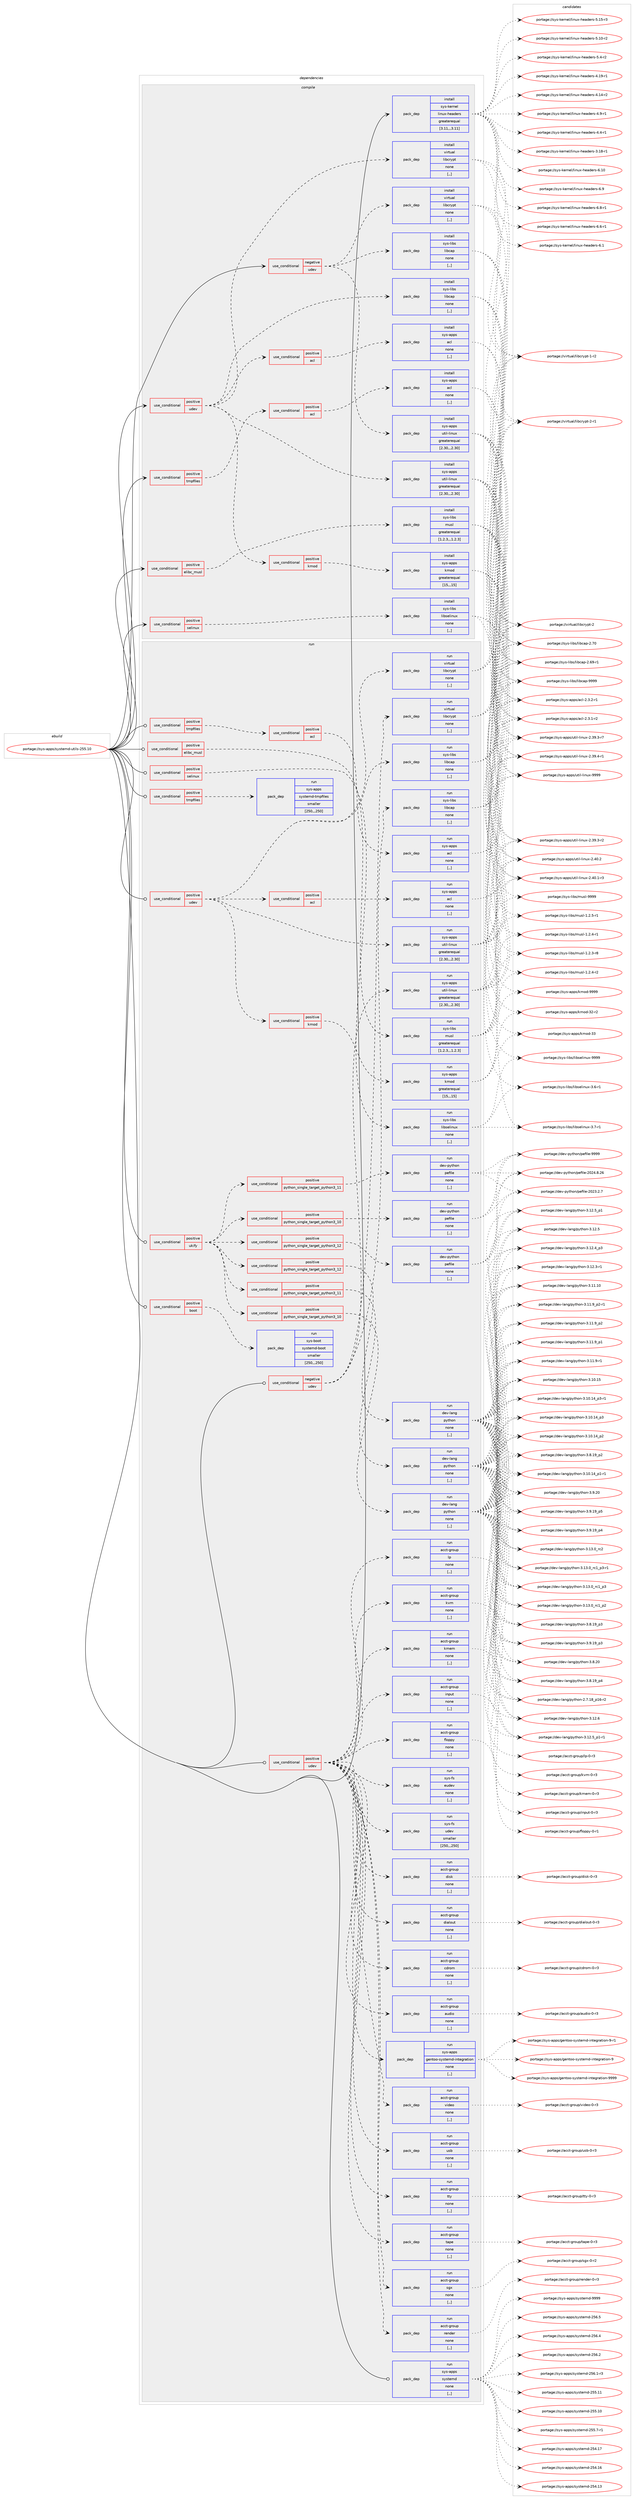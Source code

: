 digraph prolog {

# *************
# Graph options
# *************

newrank=true;
concentrate=true;
compound=true;
graph [rankdir=LR,fontname=Helvetica,fontsize=10,ranksep=1.5];#, ranksep=2.5, nodesep=0.2];
edge  [arrowhead=vee];
node  [fontname=Helvetica,fontsize=10];

# **********
# The ebuild
# **********

subgraph cluster_leftcol {
color=gray;
label=<<i>ebuild</i>>;
id [label="portage://sys-apps/systemd-utils-255.10", color=red, width=4, href="../sys-apps/systemd-utils-255.10.svg"];
}

# ****************
# The dependencies
# ****************

subgraph cluster_midcol {
color=gray;
label=<<i>dependencies</i>>;
subgraph cluster_compile {
fillcolor="#eeeeee";
style=filled;
label=<<i>compile</i>>;
subgraph cond7965 {
dependency21157 [label=<<TABLE BORDER="0" CELLBORDER="1" CELLSPACING="0" CELLPADDING="4"><TR><TD ROWSPAN="3" CELLPADDING="10">use_conditional</TD></TR><TR><TD>negative</TD></TR><TR><TD>udev</TD></TR></TABLE>>, shape=none, color=red];
subgraph pack13125 {
dependency21158 [label=<<TABLE BORDER="0" CELLBORDER="1" CELLSPACING="0" CELLPADDING="4" WIDTH="220"><TR><TD ROWSPAN="6" CELLPADDING="30">pack_dep</TD></TR><TR><TD WIDTH="110">install</TD></TR><TR><TD>sys-apps</TD></TR><TR><TD>util-linux</TD></TR><TR><TD>greaterequal</TD></TR><TR><TD>[2.30,,,2.30]</TD></TR></TABLE>>, shape=none, color=blue];
}
dependency21157:e -> dependency21158:w [weight=20,style="dashed",arrowhead="vee"];
subgraph pack13126 {
dependency21159 [label=<<TABLE BORDER="0" CELLBORDER="1" CELLSPACING="0" CELLPADDING="4" WIDTH="220"><TR><TD ROWSPAN="6" CELLPADDING="30">pack_dep</TD></TR><TR><TD WIDTH="110">install</TD></TR><TR><TD>sys-libs</TD></TR><TR><TD>libcap</TD></TR><TR><TD>none</TD></TR><TR><TD>[,,]</TD></TR></TABLE>>, shape=none, color=blue];
}
dependency21157:e -> dependency21159:w [weight=20,style="dashed",arrowhead="vee"];
subgraph pack13127 {
dependency21160 [label=<<TABLE BORDER="0" CELLBORDER="1" CELLSPACING="0" CELLPADDING="4" WIDTH="220"><TR><TD ROWSPAN="6" CELLPADDING="30">pack_dep</TD></TR><TR><TD WIDTH="110">install</TD></TR><TR><TD>virtual</TD></TR><TR><TD>libcrypt</TD></TR><TR><TD>none</TD></TR><TR><TD>[,,]</TD></TR></TABLE>>, shape=none, color=blue];
}
dependency21157:e -> dependency21160:w [weight=20,style="dashed",arrowhead="vee"];
}
id:e -> dependency21157:w [weight=20,style="solid",arrowhead="vee"];
subgraph cond7966 {
dependency21161 [label=<<TABLE BORDER="0" CELLBORDER="1" CELLSPACING="0" CELLPADDING="4"><TR><TD ROWSPAN="3" CELLPADDING="10">use_conditional</TD></TR><TR><TD>positive</TD></TR><TR><TD>elibc_musl</TD></TR></TABLE>>, shape=none, color=red];
subgraph pack13128 {
dependency21162 [label=<<TABLE BORDER="0" CELLBORDER="1" CELLSPACING="0" CELLPADDING="4" WIDTH="220"><TR><TD ROWSPAN="6" CELLPADDING="30">pack_dep</TD></TR><TR><TD WIDTH="110">install</TD></TR><TR><TD>sys-libs</TD></TR><TR><TD>musl</TD></TR><TR><TD>greaterequal</TD></TR><TR><TD>[1.2.3,,,1.2.3]</TD></TR></TABLE>>, shape=none, color=blue];
}
dependency21161:e -> dependency21162:w [weight=20,style="dashed",arrowhead="vee"];
}
id:e -> dependency21161:w [weight=20,style="solid",arrowhead="vee"];
subgraph cond7967 {
dependency21163 [label=<<TABLE BORDER="0" CELLBORDER="1" CELLSPACING="0" CELLPADDING="4"><TR><TD ROWSPAN="3" CELLPADDING="10">use_conditional</TD></TR><TR><TD>positive</TD></TR><TR><TD>selinux</TD></TR></TABLE>>, shape=none, color=red];
subgraph pack13129 {
dependency21164 [label=<<TABLE BORDER="0" CELLBORDER="1" CELLSPACING="0" CELLPADDING="4" WIDTH="220"><TR><TD ROWSPAN="6" CELLPADDING="30">pack_dep</TD></TR><TR><TD WIDTH="110">install</TD></TR><TR><TD>sys-libs</TD></TR><TR><TD>libselinux</TD></TR><TR><TD>none</TD></TR><TR><TD>[,,]</TD></TR></TABLE>>, shape=none, color=blue];
}
dependency21163:e -> dependency21164:w [weight=20,style="dashed",arrowhead="vee"];
}
id:e -> dependency21163:w [weight=20,style="solid",arrowhead="vee"];
subgraph cond7968 {
dependency21165 [label=<<TABLE BORDER="0" CELLBORDER="1" CELLSPACING="0" CELLPADDING="4"><TR><TD ROWSPAN="3" CELLPADDING="10">use_conditional</TD></TR><TR><TD>positive</TD></TR><TR><TD>tmpfiles</TD></TR></TABLE>>, shape=none, color=red];
subgraph cond7969 {
dependency21166 [label=<<TABLE BORDER="0" CELLBORDER="1" CELLSPACING="0" CELLPADDING="4"><TR><TD ROWSPAN="3" CELLPADDING="10">use_conditional</TD></TR><TR><TD>positive</TD></TR><TR><TD>acl</TD></TR></TABLE>>, shape=none, color=red];
subgraph pack13130 {
dependency21167 [label=<<TABLE BORDER="0" CELLBORDER="1" CELLSPACING="0" CELLPADDING="4" WIDTH="220"><TR><TD ROWSPAN="6" CELLPADDING="30">pack_dep</TD></TR><TR><TD WIDTH="110">install</TD></TR><TR><TD>sys-apps</TD></TR><TR><TD>acl</TD></TR><TR><TD>none</TD></TR><TR><TD>[,,]</TD></TR></TABLE>>, shape=none, color=blue];
}
dependency21166:e -> dependency21167:w [weight=20,style="dashed",arrowhead="vee"];
}
dependency21165:e -> dependency21166:w [weight=20,style="dashed",arrowhead="vee"];
}
id:e -> dependency21165:w [weight=20,style="solid",arrowhead="vee"];
subgraph cond7970 {
dependency21168 [label=<<TABLE BORDER="0" CELLBORDER="1" CELLSPACING="0" CELLPADDING="4"><TR><TD ROWSPAN="3" CELLPADDING="10">use_conditional</TD></TR><TR><TD>positive</TD></TR><TR><TD>udev</TD></TR></TABLE>>, shape=none, color=red];
subgraph pack13131 {
dependency21169 [label=<<TABLE BORDER="0" CELLBORDER="1" CELLSPACING="0" CELLPADDING="4" WIDTH="220"><TR><TD ROWSPAN="6" CELLPADDING="30">pack_dep</TD></TR><TR><TD WIDTH="110">install</TD></TR><TR><TD>sys-apps</TD></TR><TR><TD>util-linux</TD></TR><TR><TD>greaterequal</TD></TR><TR><TD>[2.30,,,2.30]</TD></TR></TABLE>>, shape=none, color=blue];
}
dependency21168:e -> dependency21169:w [weight=20,style="dashed",arrowhead="vee"];
subgraph pack13132 {
dependency21170 [label=<<TABLE BORDER="0" CELLBORDER="1" CELLSPACING="0" CELLPADDING="4" WIDTH="220"><TR><TD ROWSPAN="6" CELLPADDING="30">pack_dep</TD></TR><TR><TD WIDTH="110">install</TD></TR><TR><TD>sys-libs</TD></TR><TR><TD>libcap</TD></TR><TR><TD>none</TD></TR><TR><TD>[,,]</TD></TR></TABLE>>, shape=none, color=blue];
}
dependency21168:e -> dependency21170:w [weight=20,style="dashed",arrowhead="vee"];
subgraph pack13133 {
dependency21171 [label=<<TABLE BORDER="0" CELLBORDER="1" CELLSPACING="0" CELLPADDING="4" WIDTH="220"><TR><TD ROWSPAN="6" CELLPADDING="30">pack_dep</TD></TR><TR><TD WIDTH="110">install</TD></TR><TR><TD>virtual</TD></TR><TR><TD>libcrypt</TD></TR><TR><TD>none</TD></TR><TR><TD>[,,]</TD></TR></TABLE>>, shape=none, color=blue];
}
dependency21168:e -> dependency21171:w [weight=20,style="dashed",arrowhead="vee"];
subgraph cond7971 {
dependency21172 [label=<<TABLE BORDER="0" CELLBORDER="1" CELLSPACING="0" CELLPADDING="4"><TR><TD ROWSPAN="3" CELLPADDING="10">use_conditional</TD></TR><TR><TD>positive</TD></TR><TR><TD>acl</TD></TR></TABLE>>, shape=none, color=red];
subgraph pack13134 {
dependency21173 [label=<<TABLE BORDER="0" CELLBORDER="1" CELLSPACING="0" CELLPADDING="4" WIDTH="220"><TR><TD ROWSPAN="6" CELLPADDING="30">pack_dep</TD></TR><TR><TD WIDTH="110">install</TD></TR><TR><TD>sys-apps</TD></TR><TR><TD>acl</TD></TR><TR><TD>none</TD></TR><TR><TD>[,,]</TD></TR></TABLE>>, shape=none, color=blue];
}
dependency21172:e -> dependency21173:w [weight=20,style="dashed",arrowhead="vee"];
}
dependency21168:e -> dependency21172:w [weight=20,style="dashed",arrowhead="vee"];
subgraph cond7972 {
dependency21174 [label=<<TABLE BORDER="0" CELLBORDER="1" CELLSPACING="0" CELLPADDING="4"><TR><TD ROWSPAN="3" CELLPADDING="10">use_conditional</TD></TR><TR><TD>positive</TD></TR><TR><TD>kmod</TD></TR></TABLE>>, shape=none, color=red];
subgraph pack13135 {
dependency21175 [label=<<TABLE BORDER="0" CELLBORDER="1" CELLSPACING="0" CELLPADDING="4" WIDTH="220"><TR><TD ROWSPAN="6" CELLPADDING="30">pack_dep</TD></TR><TR><TD WIDTH="110">install</TD></TR><TR><TD>sys-apps</TD></TR><TR><TD>kmod</TD></TR><TR><TD>greaterequal</TD></TR><TR><TD>[15,,,15]</TD></TR></TABLE>>, shape=none, color=blue];
}
dependency21174:e -> dependency21175:w [weight=20,style="dashed",arrowhead="vee"];
}
dependency21168:e -> dependency21174:w [weight=20,style="dashed",arrowhead="vee"];
}
id:e -> dependency21168:w [weight=20,style="solid",arrowhead="vee"];
subgraph pack13136 {
dependency21176 [label=<<TABLE BORDER="0" CELLBORDER="1" CELLSPACING="0" CELLPADDING="4" WIDTH="220"><TR><TD ROWSPAN="6" CELLPADDING="30">pack_dep</TD></TR><TR><TD WIDTH="110">install</TD></TR><TR><TD>sys-kernel</TD></TR><TR><TD>linux-headers</TD></TR><TR><TD>greaterequal</TD></TR><TR><TD>[3.11,,,3.11]</TD></TR></TABLE>>, shape=none, color=blue];
}
id:e -> dependency21176:w [weight=20,style="solid",arrowhead="vee"];
}
subgraph cluster_compileandrun {
fillcolor="#eeeeee";
style=filled;
label=<<i>compile and run</i>>;
}
subgraph cluster_run {
fillcolor="#eeeeee";
style=filled;
label=<<i>run</i>>;
subgraph cond7973 {
dependency21177 [label=<<TABLE BORDER="0" CELLBORDER="1" CELLSPACING="0" CELLPADDING="4"><TR><TD ROWSPAN="3" CELLPADDING="10">use_conditional</TD></TR><TR><TD>negative</TD></TR><TR><TD>udev</TD></TR></TABLE>>, shape=none, color=red];
subgraph pack13137 {
dependency21178 [label=<<TABLE BORDER="0" CELLBORDER="1" CELLSPACING="0" CELLPADDING="4" WIDTH="220"><TR><TD ROWSPAN="6" CELLPADDING="30">pack_dep</TD></TR><TR><TD WIDTH="110">run</TD></TR><TR><TD>sys-apps</TD></TR><TR><TD>util-linux</TD></TR><TR><TD>greaterequal</TD></TR><TR><TD>[2.30,,,2.30]</TD></TR></TABLE>>, shape=none, color=blue];
}
dependency21177:e -> dependency21178:w [weight=20,style="dashed",arrowhead="vee"];
subgraph pack13138 {
dependency21179 [label=<<TABLE BORDER="0" CELLBORDER="1" CELLSPACING="0" CELLPADDING="4" WIDTH="220"><TR><TD ROWSPAN="6" CELLPADDING="30">pack_dep</TD></TR><TR><TD WIDTH="110">run</TD></TR><TR><TD>sys-libs</TD></TR><TR><TD>libcap</TD></TR><TR><TD>none</TD></TR><TR><TD>[,,]</TD></TR></TABLE>>, shape=none, color=blue];
}
dependency21177:e -> dependency21179:w [weight=20,style="dashed",arrowhead="vee"];
subgraph pack13139 {
dependency21180 [label=<<TABLE BORDER="0" CELLBORDER="1" CELLSPACING="0" CELLPADDING="4" WIDTH="220"><TR><TD ROWSPAN="6" CELLPADDING="30">pack_dep</TD></TR><TR><TD WIDTH="110">run</TD></TR><TR><TD>virtual</TD></TR><TR><TD>libcrypt</TD></TR><TR><TD>none</TD></TR><TR><TD>[,,]</TD></TR></TABLE>>, shape=none, color=blue];
}
dependency21177:e -> dependency21180:w [weight=20,style="dashed",arrowhead="vee"];
}
id:e -> dependency21177:w [weight=20,style="solid",arrowhead="odot"];
subgraph cond7974 {
dependency21181 [label=<<TABLE BORDER="0" CELLBORDER="1" CELLSPACING="0" CELLPADDING="4"><TR><TD ROWSPAN="3" CELLPADDING="10">use_conditional</TD></TR><TR><TD>positive</TD></TR><TR><TD>boot</TD></TR></TABLE>>, shape=none, color=red];
subgraph pack13140 {
dependency21182 [label=<<TABLE BORDER="0" CELLBORDER="1" CELLSPACING="0" CELLPADDING="4" WIDTH="220"><TR><TD ROWSPAN="6" CELLPADDING="30">pack_dep</TD></TR><TR><TD WIDTH="110">run</TD></TR><TR><TD>sys-boot</TD></TR><TR><TD>systemd-boot</TD></TR><TR><TD>smaller</TD></TR><TR><TD>[250,,,250]</TD></TR></TABLE>>, shape=none, color=blue];
}
dependency21181:e -> dependency21182:w [weight=20,style="dashed",arrowhead="vee"];
}
id:e -> dependency21181:w [weight=20,style="solid",arrowhead="odot"];
subgraph cond7975 {
dependency21183 [label=<<TABLE BORDER="0" CELLBORDER="1" CELLSPACING="0" CELLPADDING="4"><TR><TD ROWSPAN="3" CELLPADDING="10">use_conditional</TD></TR><TR><TD>positive</TD></TR><TR><TD>elibc_musl</TD></TR></TABLE>>, shape=none, color=red];
subgraph pack13141 {
dependency21184 [label=<<TABLE BORDER="0" CELLBORDER="1" CELLSPACING="0" CELLPADDING="4" WIDTH="220"><TR><TD ROWSPAN="6" CELLPADDING="30">pack_dep</TD></TR><TR><TD WIDTH="110">run</TD></TR><TR><TD>sys-libs</TD></TR><TR><TD>musl</TD></TR><TR><TD>greaterequal</TD></TR><TR><TD>[1.2.3,,,1.2.3]</TD></TR></TABLE>>, shape=none, color=blue];
}
dependency21183:e -> dependency21184:w [weight=20,style="dashed",arrowhead="vee"];
}
id:e -> dependency21183:w [weight=20,style="solid",arrowhead="odot"];
subgraph cond7976 {
dependency21185 [label=<<TABLE BORDER="0" CELLBORDER="1" CELLSPACING="0" CELLPADDING="4"><TR><TD ROWSPAN="3" CELLPADDING="10">use_conditional</TD></TR><TR><TD>positive</TD></TR><TR><TD>selinux</TD></TR></TABLE>>, shape=none, color=red];
subgraph pack13142 {
dependency21186 [label=<<TABLE BORDER="0" CELLBORDER="1" CELLSPACING="0" CELLPADDING="4" WIDTH="220"><TR><TD ROWSPAN="6" CELLPADDING="30">pack_dep</TD></TR><TR><TD WIDTH="110">run</TD></TR><TR><TD>sys-libs</TD></TR><TR><TD>libselinux</TD></TR><TR><TD>none</TD></TR><TR><TD>[,,]</TD></TR></TABLE>>, shape=none, color=blue];
}
dependency21185:e -> dependency21186:w [weight=20,style="dashed",arrowhead="vee"];
}
id:e -> dependency21185:w [weight=20,style="solid",arrowhead="odot"];
subgraph cond7977 {
dependency21187 [label=<<TABLE BORDER="0" CELLBORDER="1" CELLSPACING="0" CELLPADDING="4"><TR><TD ROWSPAN="3" CELLPADDING="10">use_conditional</TD></TR><TR><TD>positive</TD></TR><TR><TD>tmpfiles</TD></TR></TABLE>>, shape=none, color=red];
subgraph cond7978 {
dependency21188 [label=<<TABLE BORDER="0" CELLBORDER="1" CELLSPACING="0" CELLPADDING="4"><TR><TD ROWSPAN="3" CELLPADDING="10">use_conditional</TD></TR><TR><TD>positive</TD></TR><TR><TD>acl</TD></TR></TABLE>>, shape=none, color=red];
subgraph pack13143 {
dependency21189 [label=<<TABLE BORDER="0" CELLBORDER="1" CELLSPACING="0" CELLPADDING="4" WIDTH="220"><TR><TD ROWSPAN="6" CELLPADDING="30">pack_dep</TD></TR><TR><TD WIDTH="110">run</TD></TR><TR><TD>sys-apps</TD></TR><TR><TD>acl</TD></TR><TR><TD>none</TD></TR><TR><TD>[,,]</TD></TR></TABLE>>, shape=none, color=blue];
}
dependency21188:e -> dependency21189:w [weight=20,style="dashed",arrowhead="vee"];
}
dependency21187:e -> dependency21188:w [weight=20,style="dashed",arrowhead="vee"];
}
id:e -> dependency21187:w [weight=20,style="solid",arrowhead="odot"];
subgraph cond7979 {
dependency21190 [label=<<TABLE BORDER="0" CELLBORDER="1" CELLSPACING="0" CELLPADDING="4"><TR><TD ROWSPAN="3" CELLPADDING="10">use_conditional</TD></TR><TR><TD>positive</TD></TR><TR><TD>tmpfiles</TD></TR></TABLE>>, shape=none, color=red];
subgraph pack13144 {
dependency21191 [label=<<TABLE BORDER="0" CELLBORDER="1" CELLSPACING="0" CELLPADDING="4" WIDTH="220"><TR><TD ROWSPAN="6" CELLPADDING="30">pack_dep</TD></TR><TR><TD WIDTH="110">run</TD></TR><TR><TD>sys-apps</TD></TR><TR><TD>systemd-tmpfiles</TD></TR><TR><TD>smaller</TD></TR><TR><TD>[250,,,250]</TD></TR></TABLE>>, shape=none, color=blue];
}
dependency21190:e -> dependency21191:w [weight=20,style="dashed",arrowhead="vee"];
}
id:e -> dependency21190:w [weight=20,style="solid",arrowhead="odot"];
subgraph cond7980 {
dependency21192 [label=<<TABLE BORDER="0" CELLBORDER="1" CELLSPACING="0" CELLPADDING="4"><TR><TD ROWSPAN="3" CELLPADDING="10">use_conditional</TD></TR><TR><TD>positive</TD></TR><TR><TD>udev</TD></TR></TABLE>>, shape=none, color=red];
subgraph pack13145 {
dependency21193 [label=<<TABLE BORDER="0" CELLBORDER="1" CELLSPACING="0" CELLPADDING="4" WIDTH="220"><TR><TD ROWSPAN="6" CELLPADDING="30">pack_dep</TD></TR><TR><TD WIDTH="110">run</TD></TR><TR><TD>acct-group</TD></TR><TR><TD>audio</TD></TR><TR><TD>none</TD></TR><TR><TD>[,,]</TD></TR></TABLE>>, shape=none, color=blue];
}
dependency21192:e -> dependency21193:w [weight=20,style="dashed",arrowhead="vee"];
subgraph pack13146 {
dependency21194 [label=<<TABLE BORDER="0" CELLBORDER="1" CELLSPACING="0" CELLPADDING="4" WIDTH="220"><TR><TD ROWSPAN="6" CELLPADDING="30">pack_dep</TD></TR><TR><TD WIDTH="110">run</TD></TR><TR><TD>acct-group</TD></TR><TR><TD>cdrom</TD></TR><TR><TD>none</TD></TR><TR><TD>[,,]</TD></TR></TABLE>>, shape=none, color=blue];
}
dependency21192:e -> dependency21194:w [weight=20,style="dashed",arrowhead="vee"];
subgraph pack13147 {
dependency21195 [label=<<TABLE BORDER="0" CELLBORDER="1" CELLSPACING="0" CELLPADDING="4" WIDTH="220"><TR><TD ROWSPAN="6" CELLPADDING="30">pack_dep</TD></TR><TR><TD WIDTH="110">run</TD></TR><TR><TD>acct-group</TD></TR><TR><TD>dialout</TD></TR><TR><TD>none</TD></TR><TR><TD>[,,]</TD></TR></TABLE>>, shape=none, color=blue];
}
dependency21192:e -> dependency21195:w [weight=20,style="dashed",arrowhead="vee"];
subgraph pack13148 {
dependency21196 [label=<<TABLE BORDER="0" CELLBORDER="1" CELLSPACING="0" CELLPADDING="4" WIDTH="220"><TR><TD ROWSPAN="6" CELLPADDING="30">pack_dep</TD></TR><TR><TD WIDTH="110">run</TD></TR><TR><TD>acct-group</TD></TR><TR><TD>disk</TD></TR><TR><TD>none</TD></TR><TR><TD>[,,]</TD></TR></TABLE>>, shape=none, color=blue];
}
dependency21192:e -> dependency21196:w [weight=20,style="dashed",arrowhead="vee"];
subgraph pack13149 {
dependency21197 [label=<<TABLE BORDER="0" CELLBORDER="1" CELLSPACING="0" CELLPADDING="4" WIDTH="220"><TR><TD ROWSPAN="6" CELLPADDING="30">pack_dep</TD></TR><TR><TD WIDTH="110">run</TD></TR><TR><TD>acct-group</TD></TR><TR><TD>floppy</TD></TR><TR><TD>none</TD></TR><TR><TD>[,,]</TD></TR></TABLE>>, shape=none, color=blue];
}
dependency21192:e -> dependency21197:w [weight=20,style="dashed",arrowhead="vee"];
subgraph pack13150 {
dependency21198 [label=<<TABLE BORDER="0" CELLBORDER="1" CELLSPACING="0" CELLPADDING="4" WIDTH="220"><TR><TD ROWSPAN="6" CELLPADDING="30">pack_dep</TD></TR><TR><TD WIDTH="110">run</TD></TR><TR><TD>acct-group</TD></TR><TR><TD>input</TD></TR><TR><TD>none</TD></TR><TR><TD>[,,]</TD></TR></TABLE>>, shape=none, color=blue];
}
dependency21192:e -> dependency21198:w [weight=20,style="dashed",arrowhead="vee"];
subgraph pack13151 {
dependency21199 [label=<<TABLE BORDER="0" CELLBORDER="1" CELLSPACING="0" CELLPADDING="4" WIDTH="220"><TR><TD ROWSPAN="6" CELLPADDING="30">pack_dep</TD></TR><TR><TD WIDTH="110">run</TD></TR><TR><TD>acct-group</TD></TR><TR><TD>kmem</TD></TR><TR><TD>none</TD></TR><TR><TD>[,,]</TD></TR></TABLE>>, shape=none, color=blue];
}
dependency21192:e -> dependency21199:w [weight=20,style="dashed",arrowhead="vee"];
subgraph pack13152 {
dependency21200 [label=<<TABLE BORDER="0" CELLBORDER="1" CELLSPACING="0" CELLPADDING="4" WIDTH="220"><TR><TD ROWSPAN="6" CELLPADDING="30">pack_dep</TD></TR><TR><TD WIDTH="110">run</TD></TR><TR><TD>acct-group</TD></TR><TR><TD>kvm</TD></TR><TR><TD>none</TD></TR><TR><TD>[,,]</TD></TR></TABLE>>, shape=none, color=blue];
}
dependency21192:e -> dependency21200:w [weight=20,style="dashed",arrowhead="vee"];
subgraph pack13153 {
dependency21201 [label=<<TABLE BORDER="0" CELLBORDER="1" CELLSPACING="0" CELLPADDING="4" WIDTH="220"><TR><TD ROWSPAN="6" CELLPADDING="30">pack_dep</TD></TR><TR><TD WIDTH="110">run</TD></TR><TR><TD>acct-group</TD></TR><TR><TD>lp</TD></TR><TR><TD>none</TD></TR><TR><TD>[,,]</TD></TR></TABLE>>, shape=none, color=blue];
}
dependency21192:e -> dependency21201:w [weight=20,style="dashed",arrowhead="vee"];
subgraph pack13154 {
dependency21202 [label=<<TABLE BORDER="0" CELLBORDER="1" CELLSPACING="0" CELLPADDING="4" WIDTH="220"><TR><TD ROWSPAN="6" CELLPADDING="30">pack_dep</TD></TR><TR><TD WIDTH="110">run</TD></TR><TR><TD>acct-group</TD></TR><TR><TD>render</TD></TR><TR><TD>none</TD></TR><TR><TD>[,,]</TD></TR></TABLE>>, shape=none, color=blue];
}
dependency21192:e -> dependency21202:w [weight=20,style="dashed",arrowhead="vee"];
subgraph pack13155 {
dependency21203 [label=<<TABLE BORDER="0" CELLBORDER="1" CELLSPACING="0" CELLPADDING="4" WIDTH="220"><TR><TD ROWSPAN="6" CELLPADDING="30">pack_dep</TD></TR><TR><TD WIDTH="110">run</TD></TR><TR><TD>acct-group</TD></TR><TR><TD>sgx</TD></TR><TR><TD>none</TD></TR><TR><TD>[,,]</TD></TR></TABLE>>, shape=none, color=blue];
}
dependency21192:e -> dependency21203:w [weight=20,style="dashed",arrowhead="vee"];
subgraph pack13156 {
dependency21204 [label=<<TABLE BORDER="0" CELLBORDER="1" CELLSPACING="0" CELLPADDING="4" WIDTH="220"><TR><TD ROWSPAN="6" CELLPADDING="30">pack_dep</TD></TR><TR><TD WIDTH="110">run</TD></TR><TR><TD>acct-group</TD></TR><TR><TD>tape</TD></TR><TR><TD>none</TD></TR><TR><TD>[,,]</TD></TR></TABLE>>, shape=none, color=blue];
}
dependency21192:e -> dependency21204:w [weight=20,style="dashed",arrowhead="vee"];
subgraph pack13157 {
dependency21205 [label=<<TABLE BORDER="0" CELLBORDER="1" CELLSPACING="0" CELLPADDING="4" WIDTH="220"><TR><TD ROWSPAN="6" CELLPADDING="30">pack_dep</TD></TR><TR><TD WIDTH="110">run</TD></TR><TR><TD>acct-group</TD></TR><TR><TD>tty</TD></TR><TR><TD>none</TD></TR><TR><TD>[,,]</TD></TR></TABLE>>, shape=none, color=blue];
}
dependency21192:e -> dependency21205:w [weight=20,style="dashed",arrowhead="vee"];
subgraph pack13158 {
dependency21206 [label=<<TABLE BORDER="0" CELLBORDER="1" CELLSPACING="0" CELLPADDING="4" WIDTH="220"><TR><TD ROWSPAN="6" CELLPADDING="30">pack_dep</TD></TR><TR><TD WIDTH="110">run</TD></TR><TR><TD>acct-group</TD></TR><TR><TD>usb</TD></TR><TR><TD>none</TD></TR><TR><TD>[,,]</TD></TR></TABLE>>, shape=none, color=blue];
}
dependency21192:e -> dependency21206:w [weight=20,style="dashed",arrowhead="vee"];
subgraph pack13159 {
dependency21207 [label=<<TABLE BORDER="0" CELLBORDER="1" CELLSPACING="0" CELLPADDING="4" WIDTH="220"><TR><TD ROWSPAN="6" CELLPADDING="30">pack_dep</TD></TR><TR><TD WIDTH="110">run</TD></TR><TR><TD>acct-group</TD></TR><TR><TD>video</TD></TR><TR><TD>none</TD></TR><TR><TD>[,,]</TD></TR></TABLE>>, shape=none, color=blue];
}
dependency21192:e -> dependency21207:w [weight=20,style="dashed",arrowhead="vee"];
subgraph pack13160 {
dependency21208 [label=<<TABLE BORDER="0" CELLBORDER="1" CELLSPACING="0" CELLPADDING="4" WIDTH="220"><TR><TD ROWSPAN="6" CELLPADDING="30">pack_dep</TD></TR><TR><TD WIDTH="110">run</TD></TR><TR><TD>sys-apps</TD></TR><TR><TD>gentoo-systemd-integration</TD></TR><TR><TD>none</TD></TR><TR><TD>[,,]</TD></TR></TABLE>>, shape=none, color=blue];
}
dependency21192:e -> dependency21208:w [weight=20,style="dashed",arrowhead="vee"];
subgraph pack13161 {
dependency21209 [label=<<TABLE BORDER="0" CELLBORDER="1" CELLSPACING="0" CELLPADDING="4" WIDTH="220"><TR><TD ROWSPAN="6" CELLPADDING="30">pack_dep</TD></TR><TR><TD WIDTH="110">run</TD></TR><TR><TD>sys-fs</TD></TR><TR><TD>udev</TD></TR><TR><TD>smaller</TD></TR><TR><TD>[250,,,250]</TD></TR></TABLE>>, shape=none, color=blue];
}
dependency21192:e -> dependency21209:w [weight=20,style="dashed",arrowhead="vee"];
subgraph pack13162 {
dependency21210 [label=<<TABLE BORDER="0" CELLBORDER="1" CELLSPACING="0" CELLPADDING="4" WIDTH="220"><TR><TD ROWSPAN="6" CELLPADDING="30">pack_dep</TD></TR><TR><TD WIDTH="110">run</TD></TR><TR><TD>sys-fs</TD></TR><TR><TD>eudev</TD></TR><TR><TD>none</TD></TR><TR><TD>[,,]</TD></TR></TABLE>>, shape=none, color=blue];
}
dependency21192:e -> dependency21210:w [weight=20,style="dashed",arrowhead="vee"];
}
id:e -> dependency21192:w [weight=20,style="solid",arrowhead="odot"];
subgraph cond7981 {
dependency21211 [label=<<TABLE BORDER="0" CELLBORDER="1" CELLSPACING="0" CELLPADDING="4"><TR><TD ROWSPAN="3" CELLPADDING="10">use_conditional</TD></TR><TR><TD>positive</TD></TR><TR><TD>udev</TD></TR></TABLE>>, shape=none, color=red];
subgraph pack13163 {
dependency21212 [label=<<TABLE BORDER="0" CELLBORDER="1" CELLSPACING="0" CELLPADDING="4" WIDTH="220"><TR><TD ROWSPAN="6" CELLPADDING="30">pack_dep</TD></TR><TR><TD WIDTH="110">run</TD></TR><TR><TD>sys-apps</TD></TR><TR><TD>util-linux</TD></TR><TR><TD>greaterequal</TD></TR><TR><TD>[2.30,,,2.30]</TD></TR></TABLE>>, shape=none, color=blue];
}
dependency21211:e -> dependency21212:w [weight=20,style="dashed",arrowhead="vee"];
subgraph pack13164 {
dependency21213 [label=<<TABLE BORDER="0" CELLBORDER="1" CELLSPACING="0" CELLPADDING="4" WIDTH="220"><TR><TD ROWSPAN="6" CELLPADDING="30">pack_dep</TD></TR><TR><TD WIDTH="110">run</TD></TR><TR><TD>sys-libs</TD></TR><TR><TD>libcap</TD></TR><TR><TD>none</TD></TR><TR><TD>[,,]</TD></TR></TABLE>>, shape=none, color=blue];
}
dependency21211:e -> dependency21213:w [weight=20,style="dashed",arrowhead="vee"];
subgraph pack13165 {
dependency21214 [label=<<TABLE BORDER="0" CELLBORDER="1" CELLSPACING="0" CELLPADDING="4" WIDTH="220"><TR><TD ROWSPAN="6" CELLPADDING="30">pack_dep</TD></TR><TR><TD WIDTH="110">run</TD></TR><TR><TD>virtual</TD></TR><TR><TD>libcrypt</TD></TR><TR><TD>none</TD></TR><TR><TD>[,,]</TD></TR></TABLE>>, shape=none, color=blue];
}
dependency21211:e -> dependency21214:w [weight=20,style="dashed",arrowhead="vee"];
subgraph cond7982 {
dependency21215 [label=<<TABLE BORDER="0" CELLBORDER="1" CELLSPACING="0" CELLPADDING="4"><TR><TD ROWSPAN="3" CELLPADDING="10">use_conditional</TD></TR><TR><TD>positive</TD></TR><TR><TD>acl</TD></TR></TABLE>>, shape=none, color=red];
subgraph pack13166 {
dependency21216 [label=<<TABLE BORDER="0" CELLBORDER="1" CELLSPACING="0" CELLPADDING="4" WIDTH="220"><TR><TD ROWSPAN="6" CELLPADDING="30">pack_dep</TD></TR><TR><TD WIDTH="110">run</TD></TR><TR><TD>sys-apps</TD></TR><TR><TD>acl</TD></TR><TR><TD>none</TD></TR><TR><TD>[,,]</TD></TR></TABLE>>, shape=none, color=blue];
}
dependency21215:e -> dependency21216:w [weight=20,style="dashed",arrowhead="vee"];
}
dependency21211:e -> dependency21215:w [weight=20,style="dashed",arrowhead="vee"];
subgraph cond7983 {
dependency21217 [label=<<TABLE BORDER="0" CELLBORDER="1" CELLSPACING="0" CELLPADDING="4"><TR><TD ROWSPAN="3" CELLPADDING="10">use_conditional</TD></TR><TR><TD>positive</TD></TR><TR><TD>kmod</TD></TR></TABLE>>, shape=none, color=red];
subgraph pack13167 {
dependency21218 [label=<<TABLE BORDER="0" CELLBORDER="1" CELLSPACING="0" CELLPADDING="4" WIDTH="220"><TR><TD ROWSPAN="6" CELLPADDING="30">pack_dep</TD></TR><TR><TD WIDTH="110">run</TD></TR><TR><TD>sys-apps</TD></TR><TR><TD>kmod</TD></TR><TR><TD>greaterequal</TD></TR><TR><TD>[15,,,15]</TD></TR></TABLE>>, shape=none, color=blue];
}
dependency21217:e -> dependency21218:w [weight=20,style="dashed",arrowhead="vee"];
}
dependency21211:e -> dependency21217:w [weight=20,style="dashed",arrowhead="vee"];
}
id:e -> dependency21211:w [weight=20,style="solid",arrowhead="odot"];
subgraph cond7984 {
dependency21219 [label=<<TABLE BORDER="0" CELLBORDER="1" CELLSPACING="0" CELLPADDING="4"><TR><TD ROWSPAN="3" CELLPADDING="10">use_conditional</TD></TR><TR><TD>positive</TD></TR><TR><TD>ukify</TD></TR></TABLE>>, shape=none, color=red];
subgraph cond7985 {
dependency21220 [label=<<TABLE BORDER="0" CELLBORDER="1" CELLSPACING="0" CELLPADDING="4"><TR><TD ROWSPAN="3" CELLPADDING="10">use_conditional</TD></TR><TR><TD>positive</TD></TR><TR><TD>python_single_target_python3_10</TD></TR></TABLE>>, shape=none, color=red];
subgraph pack13168 {
dependency21221 [label=<<TABLE BORDER="0" CELLBORDER="1" CELLSPACING="0" CELLPADDING="4" WIDTH="220"><TR><TD ROWSPAN="6" CELLPADDING="30">pack_dep</TD></TR><TR><TD WIDTH="110">run</TD></TR><TR><TD>dev-lang</TD></TR><TR><TD>python</TD></TR><TR><TD>none</TD></TR><TR><TD>[,,]</TD></TR></TABLE>>, shape=none, color=blue];
}
dependency21220:e -> dependency21221:w [weight=20,style="dashed",arrowhead="vee"];
}
dependency21219:e -> dependency21220:w [weight=20,style="dashed",arrowhead="vee"];
subgraph cond7986 {
dependency21222 [label=<<TABLE BORDER="0" CELLBORDER="1" CELLSPACING="0" CELLPADDING="4"><TR><TD ROWSPAN="3" CELLPADDING="10">use_conditional</TD></TR><TR><TD>positive</TD></TR><TR><TD>python_single_target_python3_11</TD></TR></TABLE>>, shape=none, color=red];
subgraph pack13169 {
dependency21223 [label=<<TABLE BORDER="0" CELLBORDER="1" CELLSPACING="0" CELLPADDING="4" WIDTH="220"><TR><TD ROWSPAN="6" CELLPADDING="30">pack_dep</TD></TR><TR><TD WIDTH="110">run</TD></TR><TR><TD>dev-lang</TD></TR><TR><TD>python</TD></TR><TR><TD>none</TD></TR><TR><TD>[,,]</TD></TR></TABLE>>, shape=none, color=blue];
}
dependency21222:e -> dependency21223:w [weight=20,style="dashed",arrowhead="vee"];
}
dependency21219:e -> dependency21222:w [weight=20,style="dashed",arrowhead="vee"];
subgraph cond7987 {
dependency21224 [label=<<TABLE BORDER="0" CELLBORDER="1" CELLSPACING="0" CELLPADDING="4"><TR><TD ROWSPAN="3" CELLPADDING="10">use_conditional</TD></TR><TR><TD>positive</TD></TR><TR><TD>python_single_target_python3_12</TD></TR></TABLE>>, shape=none, color=red];
subgraph pack13170 {
dependency21225 [label=<<TABLE BORDER="0" CELLBORDER="1" CELLSPACING="0" CELLPADDING="4" WIDTH="220"><TR><TD ROWSPAN="6" CELLPADDING="30">pack_dep</TD></TR><TR><TD WIDTH="110">run</TD></TR><TR><TD>dev-lang</TD></TR><TR><TD>python</TD></TR><TR><TD>none</TD></TR><TR><TD>[,,]</TD></TR></TABLE>>, shape=none, color=blue];
}
dependency21224:e -> dependency21225:w [weight=20,style="dashed",arrowhead="vee"];
}
dependency21219:e -> dependency21224:w [weight=20,style="dashed",arrowhead="vee"];
subgraph cond7988 {
dependency21226 [label=<<TABLE BORDER="0" CELLBORDER="1" CELLSPACING="0" CELLPADDING="4"><TR><TD ROWSPAN="3" CELLPADDING="10">use_conditional</TD></TR><TR><TD>positive</TD></TR><TR><TD>python_single_target_python3_10</TD></TR></TABLE>>, shape=none, color=red];
subgraph pack13171 {
dependency21227 [label=<<TABLE BORDER="0" CELLBORDER="1" CELLSPACING="0" CELLPADDING="4" WIDTH="220"><TR><TD ROWSPAN="6" CELLPADDING="30">pack_dep</TD></TR><TR><TD WIDTH="110">run</TD></TR><TR><TD>dev-python</TD></TR><TR><TD>pefile</TD></TR><TR><TD>none</TD></TR><TR><TD>[,,]</TD></TR></TABLE>>, shape=none, color=blue];
}
dependency21226:e -> dependency21227:w [weight=20,style="dashed",arrowhead="vee"];
}
dependency21219:e -> dependency21226:w [weight=20,style="dashed",arrowhead="vee"];
subgraph cond7989 {
dependency21228 [label=<<TABLE BORDER="0" CELLBORDER="1" CELLSPACING="0" CELLPADDING="4"><TR><TD ROWSPAN="3" CELLPADDING="10">use_conditional</TD></TR><TR><TD>positive</TD></TR><TR><TD>python_single_target_python3_11</TD></TR></TABLE>>, shape=none, color=red];
subgraph pack13172 {
dependency21229 [label=<<TABLE BORDER="0" CELLBORDER="1" CELLSPACING="0" CELLPADDING="4" WIDTH="220"><TR><TD ROWSPAN="6" CELLPADDING="30">pack_dep</TD></TR><TR><TD WIDTH="110">run</TD></TR><TR><TD>dev-python</TD></TR><TR><TD>pefile</TD></TR><TR><TD>none</TD></TR><TR><TD>[,,]</TD></TR></TABLE>>, shape=none, color=blue];
}
dependency21228:e -> dependency21229:w [weight=20,style="dashed",arrowhead="vee"];
}
dependency21219:e -> dependency21228:w [weight=20,style="dashed",arrowhead="vee"];
subgraph cond7990 {
dependency21230 [label=<<TABLE BORDER="0" CELLBORDER="1" CELLSPACING="0" CELLPADDING="4"><TR><TD ROWSPAN="3" CELLPADDING="10">use_conditional</TD></TR><TR><TD>positive</TD></TR><TR><TD>python_single_target_python3_12</TD></TR></TABLE>>, shape=none, color=red];
subgraph pack13173 {
dependency21231 [label=<<TABLE BORDER="0" CELLBORDER="1" CELLSPACING="0" CELLPADDING="4" WIDTH="220"><TR><TD ROWSPAN="6" CELLPADDING="30">pack_dep</TD></TR><TR><TD WIDTH="110">run</TD></TR><TR><TD>dev-python</TD></TR><TR><TD>pefile</TD></TR><TR><TD>none</TD></TR><TR><TD>[,,]</TD></TR></TABLE>>, shape=none, color=blue];
}
dependency21230:e -> dependency21231:w [weight=20,style="dashed",arrowhead="vee"];
}
dependency21219:e -> dependency21230:w [weight=20,style="dashed",arrowhead="vee"];
}
id:e -> dependency21219:w [weight=20,style="solid",arrowhead="odot"];
subgraph pack13174 {
dependency21232 [label=<<TABLE BORDER="0" CELLBORDER="1" CELLSPACING="0" CELLPADDING="4" WIDTH="220"><TR><TD ROWSPAN="6" CELLPADDING="30">pack_dep</TD></TR><TR><TD WIDTH="110">run</TD></TR><TR><TD>sys-apps</TD></TR><TR><TD>systemd</TD></TR><TR><TD>none</TD></TR><TR><TD>[,,]</TD></TR></TABLE>>, shape=none, color=blue];
}
id:e -> dependency21232:w [weight=20,style="solid",arrowhead="odot"];
}
}

# **************
# The candidates
# **************

subgraph cluster_choices {
rank=same;
color=gray;
label=<<i>candidates</i>>;

subgraph choice13125 {
color=black;
nodesep=1;
choice115121115459711211211547117116105108451081051101171204557575757 [label="portage://sys-apps/util-linux-9999", color=red, width=4,href="../sys-apps/util-linux-9999.svg"];
choice1151211154597112112115471171161051084510810511011712045504652484650 [label="portage://sys-apps/util-linux-2.40.2", color=red, width=4,href="../sys-apps/util-linux-2.40.2.svg"];
choice11512111545971121121154711711610510845108105110117120455046524846494511451 [label="portage://sys-apps/util-linux-2.40.1-r3", color=red, width=4,href="../sys-apps/util-linux-2.40.1-r3.svg"];
choice11512111545971121121154711711610510845108105110117120455046515746524511449 [label="portage://sys-apps/util-linux-2.39.4-r1", color=red, width=4,href="../sys-apps/util-linux-2.39.4-r1.svg"];
choice11512111545971121121154711711610510845108105110117120455046515746514511455 [label="portage://sys-apps/util-linux-2.39.3-r7", color=red, width=4,href="../sys-apps/util-linux-2.39.3-r7.svg"];
choice11512111545971121121154711711610510845108105110117120455046515746514511450 [label="portage://sys-apps/util-linux-2.39.3-r2", color=red, width=4,href="../sys-apps/util-linux-2.39.3-r2.svg"];
dependency21158:e -> choice115121115459711211211547117116105108451081051101171204557575757:w [style=dotted,weight="100"];
dependency21158:e -> choice1151211154597112112115471171161051084510810511011712045504652484650:w [style=dotted,weight="100"];
dependency21158:e -> choice11512111545971121121154711711610510845108105110117120455046524846494511451:w [style=dotted,weight="100"];
dependency21158:e -> choice11512111545971121121154711711610510845108105110117120455046515746524511449:w [style=dotted,weight="100"];
dependency21158:e -> choice11512111545971121121154711711610510845108105110117120455046515746514511455:w [style=dotted,weight="100"];
dependency21158:e -> choice11512111545971121121154711711610510845108105110117120455046515746514511450:w [style=dotted,weight="100"];
}
subgraph choice13126 {
color=black;
nodesep=1;
choice1151211154510810598115471081059899971124557575757 [label="portage://sys-libs/libcap-9999", color=red, width=4,href="../sys-libs/libcap-9999.svg"];
choice1151211154510810598115471081059899971124550465548 [label="portage://sys-libs/libcap-2.70", color=red, width=4,href="../sys-libs/libcap-2.70.svg"];
choice11512111545108105981154710810598999711245504654574511449 [label="portage://sys-libs/libcap-2.69-r1", color=red, width=4,href="../sys-libs/libcap-2.69-r1.svg"];
dependency21159:e -> choice1151211154510810598115471081059899971124557575757:w [style=dotted,weight="100"];
dependency21159:e -> choice1151211154510810598115471081059899971124550465548:w [style=dotted,weight="100"];
dependency21159:e -> choice11512111545108105981154710810598999711245504654574511449:w [style=dotted,weight="100"];
}
subgraph choice13127 {
color=black;
nodesep=1;
choice1181051141161179710847108105989911412111211645504511449 [label="portage://virtual/libcrypt-2-r1", color=red, width=4,href="../virtual/libcrypt-2-r1.svg"];
choice118105114116117971084710810598991141211121164550 [label="portage://virtual/libcrypt-2", color=red, width=4,href="../virtual/libcrypt-2.svg"];
choice1181051141161179710847108105989911412111211645494511450 [label="portage://virtual/libcrypt-1-r2", color=red, width=4,href="../virtual/libcrypt-1-r2.svg"];
dependency21160:e -> choice1181051141161179710847108105989911412111211645504511449:w [style=dotted,weight="100"];
dependency21160:e -> choice118105114116117971084710810598991141211121164550:w [style=dotted,weight="100"];
dependency21160:e -> choice1181051141161179710847108105989911412111211645494511450:w [style=dotted,weight="100"];
}
subgraph choice13128 {
color=black;
nodesep=1;
choice1151211154510810598115471091171151084557575757 [label="portage://sys-libs/musl-9999", color=red, width=4,href="../sys-libs/musl-9999.svg"];
choice1151211154510810598115471091171151084549465046534511449 [label="portage://sys-libs/musl-1.2.5-r1", color=red, width=4,href="../sys-libs/musl-1.2.5-r1.svg"];
choice1151211154510810598115471091171151084549465046524511450 [label="portage://sys-libs/musl-1.2.4-r2", color=red, width=4,href="../sys-libs/musl-1.2.4-r2.svg"];
choice1151211154510810598115471091171151084549465046524511449 [label="portage://sys-libs/musl-1.2.4-r1", color=red, width=4,href="../sys-libs/musl-1.2.4-r1.svg"];
choice1151211154510810598115471091171151084549465046514511456 [label="portage://sys-libs/musl-1.2.3-r8", color=red, width=4,href="../sys-libs/musl-1.2.3-r8.svg"];
dependency21162:e -> choice1151211154510810598115471091171151084557575757:w [style=dotted,weight="100"];
dependency21162:e -> choice1151211154510810598115471091171151084549465046534511449:w [style=dotted,weight="100"];
dependency21162:e -> choice1151211154510810598115471091171151084549465046524511450:w [style=dotted,weight="100"];
dependency21162:e -> choice1151211154510810598115471091171151084549465046524511449:w [style=dotted,weight="100"];
dependency21162:e -> choice1151211154510810598115471091171151084549465046514511456:w [style=dotted,weight="100"];
}
subgraph choice13129 {
color=black;
nodesep=1;
choice115121115451081059811547108105981151011081051101171204557575757 [label="portage://sys-libs/libselinux-9999", color=red, width=4,href="../sys-libs/libselinux-9999.svg"];
choice11512111545108105981154710810598115101108105110117120455146554511449 [label="portage://sys-libs/libselinux-3.7-r1", color=red, width=4,href="../sys-libs/libselinux-3.7-r1.svg"];
choice11512111545108105981154710810598115101108105110117120455146544511449 [label="portage://sys-libs/libselinux-3.6-r1", color=red, width=4,href="../sys-libs/libselinux-3.6-r1.svg"];
dependency21164:e -> choice115121115451081059811547108105981151011081051101171204557575757:w [style=dotted,weight="100"];
dependency21164:e -> choice11512111545108105981154710810598115101108105110117120455146554511449:w [style=dotted,weight="100"];
dependency21164:e -> choice11512111545108105981154710810598115101108105110117120455146544511449:w [style=dotted,weight="100"];
}
subgraph choice13130 {
color=black;
nodesep=1;
choice11512111545971121121154797991084550465146504511449 [label="portage://sys-apps/acl-2.3.2-r1", color=red, width=4,href="../sys-apps/acl-2.3.2-r1.svg"];
choice11512111545971121121154797991084550465146494511450 [label="portage://sys-apps/acl-2.3.1-r2", color=red, width=4,href="../sys-apps/acl-2.3.1-r2.svg"];
dependency21167:e -> choice11512111545971121121154797991084550465146504511449:w [style=dotted,weight="100"];
dependency21167:e -> choice11512111545971121121154797991084550465146494511450:w [style=dotted,weight="100"];
}
subgraph choice13131 {
color=black;
nodesep=1;
choice115121115459711211211547117116105108451081051101171204557575757 [label="portage://sys-apps/util-linux-9999", color=red, width=4,href="../sys-apps/util-linux-9999.svg"];
choice1151211154597112112115471171161051084510810511011712045504652484650 [label="portage://sys-apps/util-linux-2.40.2", color=red, width=4,href="../sys-apps/util-linux-2.40.2.svg"];
choice11512111545971121121154711711610510845108105110117120455046524846494511451 [label="portage://sys-apps/util-linux-2.40.1-r3", color=red, width=4,href="../sys-apps/util-linux-2.40.1-r3.svg"];
choice11512111545971121121154711711610510845108105110117120455046515746524511449 [label="portage://sys-apps/util-linux-2.39.4-r1", color=red, width=4,href="../sys-apps/util-linux-2.39.4-r1.svg"];
choice11512111545971121121154711711610510845108105110117120455046515746514511455 [label="portage://sys-apps/util-linux-2.39.3-r7", color=red, width=4,href="../sys-apps/util-linux-2.39.3-r7.svg"];
choice11512111545971121121154711711610510845108105110117120455046515746514511450 [label="portage://sys-apps/util-linux-2.39.3-r2", color=red, width=4,href="../sys-apps/util-linux-2.39.3-r2.svg"];
dependency21169:e -> choice115121115459711211211547117116105108451081051101171204557575757:w [style=dotted,weight="100"];
dependency21169:e -> choice1151211154597112112115471171161051084510810511011712045504652484650:w [style=dotted,weight="100"];
dependency21169:e -> choice11512111545971121121154711711610510845108105110117120455046524846494511451:w [style=dotted,weight="100"];
dependency21169:e -> choice11512111545971121121154711711610510845108105110117120455046515746524511449:w [style=dotted,weight="100"];
dependency21169:e -> choice11512111545971121121154711711610510845108105110117120455046515746514511455:w [style=dotted,weight="100"];
dependency21169:e -> choice11512111545971121121154711711610510845108105110117120455046515746514511450:w [style=dotted,weight="100"];
}
subgraph choice13132 {
color=black;
nodesep=1;
choice1151211154510810598115471081059899971124557575757 [label="portage://sys-libs/libcap-9999", color=red, width=4,href="../sys-libs/libcap-9999.svg"];
choice1151211154510810598115471081059899971124550465548 [label="portage://sys-libs/libcap-2.70", color=red, width=4,href="../sys-libs/libcap-2.70.svg"];
choice11512111545108105981154710810598999711245504654574511449 [label="portage://sys-libs/libcap-2.69-r1", color=red, width=4,href="../sys-libs/libcap-2.69-r1.svg"];
dependency21170:e -> choice1151211154510810598115471081059899971124557575757:w [style=dotted,weight="100"];
dependency21170:e -> choice1151211154510810598115471081059899971124550465548:w [style=dotted,weight="100"];
dependency21170:e -> choice11512111545108105981154710810598999711245504654574511449:w [style=dotted,weight="100"];
}
subgraph choice13133 {
color=black;
nodesep=1;
choice1181051141161179710847108105989911412111211645504511449 [label="portage://virtual/libcrypt-2-r1", color=red, width=4,href="../virtual/libcrypt-2-r1.svg"];
choice118105114116117971084710810598991141211121164550 [label="portage://virtual/libcrypt-2", color=red, width=4,href="../virtual/libcrypt-2.svg"];
choice1181051141161179710847108105989911412111211645494511450 [label="portage://virtual/libcrypt-1-r2", color=red, width=4,href="../virtual/libcrypt-1-r2.svg"];
dependency21171:e -> choice1181051141161179710847108105989911412111211645504511449:w [style=dotted,weight="100"];
dependency21171:e -> choice118105114116117971084710810598991141211121164550:w [style=dotted,weight="100"];
dependency21171:e -> choice1181051141161179710847108105989911412111211645494511450:w [style=dotted,weight="100"];
}
subgraph choice13134 {
color=black;
nodesep=1;
choice11512111545971121121154797991084550465146504511449 [label="portage://sys-apps/acl-2.3.2-r1", color=red, width=4,href="../sys-apps/acl-2.3.2-r1.svg"];
choice11512111545971121121154797991084550465146494511450 [label="portage://sys-apps/acl-2.3.1-r2", color=red, width=4,href="../sys-apps/acl-2.3.1-r2.svg"];
dependency21173:e -> choice11512111545971121121154797991084550465146504511449:w [style=dotted,weight="100"];
dependency21173:e -> choice11512111545971121121154797991084550465146494511450:w [style=dotted,weight="100"];
}
subgraph choice13135 {
color=black;
nodesep=1;
choice1151211154597112112115471071091111004557575757 [label="portage://sys-apps/kmod-9999", color=red, width=4,href="../sys-apps/kmod-9999.svg"];
choice115121115459711211211547107109111100455151 [label="portage://sys-apps/kmod-33", color=red, width=4,href="../sys-apps/kmod-33.svg"];
choice1151211154597112112115471071091111004551504511450 [label="portage://sys-apps/kmod-32-r2", color=red, width=4,href="../sys-apps/kmod-32-r2.svg"];
dependency21175:e -> choice1151211154597112112115471071091111004557575757:w [style=dotted,weight="100"];
dependency21175:e -> choice115121115459711211211547107109111100455151:w [style=dotted,weight="100"];
dependency21175:e -> choice1151211154597112112115471071091111004551504511450:w [style=dotted,weight="100"];
}
subgraph choice13136 {
color=black;
nodesep=1;
choice115121115451071011141101011084710810511011712045104101971001011141154554464948 [label="portage://sys-kernel/linux-headers-6.10", color=red, width=4,href="../sys-kernel/linux-headers-6.10.svg"];
choice1151211154510710111411010110847108105110117120451041019710010111411545544657 [label="portage://sys-kernel/linux-headers-6.9", color=red, width=4,href="../sys-kernel/linux-headers-6.9.svg"];
choice11512111545107101114110101108471081051101171204510410197100101114115455446564511449 [label="portage://sys-kernel/linux-headers-6.8-r1", color=red, width=4,href="../sys-kernel/linux-headers-6.8-r1.svg"];
choice11512111545107101114110101108471081051101171204510410197100101114115455446544511449 [label="portage://sys-kernel/linux-headers-6.6-r1", color=red, width=4,href="../sys-kernel/linux-headers-6.6-r1.svg"];
choice1151211154510710111411010110847108105110117120451041019710010111411545544649 [label="portage://sys-kernel/linux-headers-6.1", color=red, width=4,href="../sys-kernel/linux-headers-6.1.svg"];
choice1151211154510710111411010110847108105110117120451041019710010111411545534649534511451 [label="portage://sys-kernel/linux-headers-5.15-r3", color=red, width=4,href="../sys-kernel/linux-headers-5.15-r3.svg"];
choice1151211154510710111411010110847108105110117120451041019710010111411545534649484511450 [label="portage://sys-kernel/linux-headers-5.10-r2", color=red, width=4,href="../sys-kernel/linux-headers-5.10-r2.svg"];
choice11512111545107101114110101108471081051101171204510410197100101114115455346524511450 [label="portage://sys-kernel/linux-headers-5.4-r2", color=red, width=4,href="../sys-kernel/linux-headers-5.4-r2.svg"];
choice1151211154510710111411010110847108105110117120451041019710010111411545524649574511449 [label="portage://sys-kernel/linux-headers-4.19-r1", color=red, width=4,href="../sys-kernel/linux-headers-4.19-r1.svg"];
choice1151211154510710111411010110847108105110117120451041019710010111411545524649524511450 [label="portage://sys-kernel/linux-headers-4.14-r2", color=red, width=4,href="../sys-kernel/linux-headers-4.14-r2.svg"];
choice11512111545107101114110101108471081051101171204510410197100101114115455246574511449 [label="portage://sys-kernel/linux-headers-4.9-r1", color=red, width=4,href="../sys-kernel/linux-headers-4.9-r1.svg"];
choice11512111545107101114110101108471081051101171204510410197100101114115455246524511449 [label="portage://sys-kernel/linux-headers-4.4-r1", color=red, width=4,href="../sys-kernel/linux-headers-4.4-r1.svg"];
choice1151211154510710111411010110847108105110117120451041019710010111411545514649564511449 [label="portage://sys-kernel/linux-headers-3.18-r1", color=red, width=4,href="../sys-kernel/linux-headers-3.18-r1.svg"];
dependency21176:e -> choice115121115451071011141101011084710810511011712045104101971001011141154554464948:w [style=dotted,weight="100"];
dependency21176:e -> choice1151211154510710111411010110847108105110117120451041019710010111411545544657:w [style=dotted,weight="100"];
dependency21176:e -> choice11512111545107101114110101108471081051101171204510410197100101114115455446564511449:w [style=dotted,weight="100"];
dependency21176:e -> choice11512111545107101114110101108471081051101171204510410197100101114115455446544511449:w [style=dotted,weight="100"];
dependency21176:e -> choice1151211154510710111411010110847108105110117120451041019710010111411545544649:w [style=dotted,weight="100"];
dependency21176:e -> choice1151211154510710111411010110847108105110117120451041019710010111411545534649534511451:w [style=dotted,weight="100"];
dependency21176:e -> choice1151211154510710111411010110847108105110117120451041019710010111411545534649484511450:w [style=dotted,weight="100"];
dependency21176:e -> choice11512111545107101114110101108471081051101171204510410197100101114115455346524511450:w [style=dotted,weight="100"];
dependency21176:e -> choice1151211154510710111411010110847108105110117120451041019710010111411545524649574511449:w [style=dotted,weight="100"];
dependency21176:e -> choice1151211154510710111411010110847108105110117120451041019710010111411545524649524511450:w [style=dotted,weight="100"];
dependency21176:e -> choice11512111545107101114110101108471081051101171204510410197100101114115455246574511449:w [style=dotted,weight="100"];
dependency21176:e -> choice11512111545107101114110101108471081051101171204510410197100101114115455246524511449:w [style=dotted,weight="100"];
dependency21176:e -> choice1151211154510710111411010110847108105110117120451041019710010111411545514649564511449:w [style=dotted,weight="100"];
}
subgraph choice13137 {
color=black;
nodesep=1;
choice115121115459711211211547117116105108451081051101171204557575757 [label="portage://sys-apps/util-linux-9999", color=red, width=4,href="../sys-apps/util-linux-9999.svg"];
choice1151211154597112112115471171161051084510810511011712045504652484650 [label="portage://sys-apps/util-linux-2.40.2", color=red, width=4,href="../sys-apps/util-linux-2.40.2.svg"];
choice11512111545971121121154711711610510845108105110117120455046524846494511451 [label="portage://sys-apps/util-linux-2.40.1-r3", color=red, width=4,href="../sys-apps/util-linux-2.40.1-r3.svg"];
choice11512111545971121121154711711610510845108105110117120455046515746524511449 [label="portage://sys-apps/util-linux-2.39.4-r1", color=red, width=4,href="../sys-apps/util-linux-2.39.4-r1.svg"];
choice11512111545971121121154711711610510845108105110117120455046515746514511455 [label="portage://sys-apps/util-linux-2.39.3-r7", color=red, width=4,href="../sys-apps/util-linux-2.39.3-r7.svg"];
choice11512111545971121121154711711610510845108105110117120455046515746514511450 [label="portage://sys-apps/util-linux-2.39.3-r2", color=red, width=4,href="../sys-apps/util-linux-2.39.3-r2.svg"];
dependency21178:e -> choice115121115459711211211547117116105108451081051101171204557575757:w [style=dotted,weight="100"];
dependency21178:e -> choice1151211154597112112115471171161051084510810511011712045504652484650:w [style=dotted,weight="100"];
dependency21178:e -> choice11512111545971121121154711711610510845108105110117120455046524846494511451:w [style=dotted,weight="100"];
dependency21178:e -> choice11512111545971121121154711711610510845108105110117120455046515746524511449:w [style=dotted,weight="100"];
dependency21178:e -> choice11512111545971121121154711711610510845108105110117120455046515746514511455:w [style=dotted,weight="100"];
dependency21178:e -> choice11512111545971121121154711711610510845108105110117120455046515746514511450:w [style=dotted,weight="100"];
}
subgraph choice13138 {
color=black;
nodesep=1;
choice1151211154510810598115471081059899971124557575757 [label="portage://sys-libs/libcap-9999", color=red, width=4,href="../sys-libs/libcap-9999.svg"];
choice1151211154510810598115471081059899971124550465548 [label="portage://sys-libs/libcap-2.70", color=red, width=4,href="../sys-libs/libcap-2.70.svg"];
choice11512111545108105981154710810598999711245504654574511449 [label="portage://sys-libs/libcap-2.69-r1", color=red, width=4,href="../sys-libs/libcap-2.69-r1.svg"];
dependency21179:e -> choice1151211154510810598115471081059899971124557575757:w [style=dotted,weight="100"];
dependency21179:e -> choice1151211154510810598115471081059899971124550465548:w [style=dotted,weight="100"];
dependency21179:e -> choice11512111545108105981154710810598999711245504654574511449:w [style=dotted,weight="100"];
}
subgraph choice13139 {
color=black;
nodesep=1;
choice1181051141161179710847108105989911412111211645504511449 [label="portage://virtual/libcrypt-2-r1", color=red, width=4,href="../virtual/libcrypt-2-r1.svg"];
choice118105114116117971084710810598991141211121164550 [label="portage://virtual/libcrypt-2", color=red, width=4,href="../virtual/libcrypt-2.svg"];
choice1181051141161179710847108105989911412111211645494511450 [label="portage://virtual/libcrypt-1-r2", color=red, width=4,href="../virtual/libcrypt-1-r2.svg"];
dependency21180:e -> choice1181051141161179710847108105989911412111211645504511449:w [style=dotted,weight="100"];
dependency21180:e -> choice118105114116117971084710810598991141211121164550:w [style=dotted,weight="100"];
dependency21180:e -> choice1181051141161179710847108105989911412111211645494511450:w [style=dotted,weight="100"];
}
subgraph choice13140 {
color=black;
nodesep=1;
}
subgraph choice13141 {
color=black;
nodesep=1;
choice1151211154510810598115471091171151084557575757 [label="portage://sys-libs/musl-9999", color=red, width=4,href="../sys-libs/musl-9999.svg"];
choice1151211154510810598115471091171151084549465046534511449 [label="portage://sys-libs/musl-1.2.5-r1", color=red, width=4,href="../sys-libs/musl-1.2.5-r1.svg"];
choice1151211154510810598115471091171151084549465046524511450 [label="portage://sys-libs/musl-1.2.4-r2", color=red, width=4,href="../sys-libs/musl-1.2.4-r2.svg"];
choice1151211154510810598115471091171151084549465046524511449 [label="portage://sys-libs/musl-1.2.4-r1", color=red, width=4,href="../sys-libs/musl-1.2.4-r1.svg"];
choice1151211154510810598115471091171151084549465046514511456 [label="portage://sys-libs/musl-1.2.3-r8", color=red, width=4,href="../sys-libs/musl-1.2.3-r8.svg"];
dependency21184:e -> choice1151211154510810598115471091171151084557575757:w [style=dotted,weight="100"];
dependency21184:e -> choice1151211154510810598115471091171151084549465046534511449:w [style=dotted,weight="100"];
dependency21184:e -> choice1151211154510810598115471091171151084549465046524511450:w [style=dotted,weight="100"];
dependency21184:e -> choice1151211154510810598115471091171151084549465046524511449:w [style=dotted,weight="100"];
dependency21184:e -> choice1151211154510810598115471091171151084549465046514511456:w [style=dotted,weight="100"];
}
subgraph choice13142 {
color=black;
nodesep=1;
choice115121115451081059811547108105981151011081051101171204557575757 [label="portage://sys-libs/libselinux-9999", color=red, width=4,href="../sys-libs/libselinux-9999.svg"];
choice11512111545108105981154710810598115101108105110117120455146554511449 [label="portage://sys-libs/libselinux-3.7-r1", color=red, width=4,href="../sys-libs/libselinux-3.7-r1.svg"];
choice11512111545108105981154710810598115101108105110117120455146544511449 [label="portage://sys-libs/libselinux-3.6-r1", color=red, width=4,href="../sys-libs/libselinux-3.6-r1.svg"];
dependency21186:e -> choice115121115451081059811547108105981151011081051101171204557575757:w [style=dotted,weight="100"];
dependency21186:e -> choice11512111545108105981154710810598115101108105110117120455146554511449:w [style=dotted,weight="100"];
dependency21186:e -> choice11512111545108105981154710810598115101108105110117120455146544511449:w [style=dotted,weight="100"];
}
subgraph choice13143 {
color=black;
nodesep=1;
choice11512111545971121121154797991084550465146504511449 [label="portage://sys-apps/acl-2.3.2-r1", color=red, width=4,href="../sys-apps/acl-2.3.2-r1.svg"];
choice11512111545971121121154797991084550465146494511450 [label="portage://sys-apps/acl-2.3.1-r2", color=red, width=4,href="../sys-apps/acl-2.3.1-r2.svg"];
dependency21189:e -> choice11512111545971121121154797991084550465146504511449:w [style=dotted,weight="100"];
dependency21189:e -> choice11512111545971121121154797991084550465146494511450:w [style=dotted,weight="100"];
}
subgraph choice13144 {
color=black;
nodesep=1;
}
subgraph choice13145 {
color=black;
nodesep=1;
choice97999911645103114111117112479711710010511145484511451 [label="portage://acct-group/audio-0-r3", color=red, width=4,href="../acct-group/audio-0-r3.svg"];
dependency21193:e -> choice97999911645103114111117112479711710010511145484511451:w [style=dotted,weight="100"];
}
subgraph choice13146 {
color=black;
nodesep=1;
choice97999911645103114111117112479910011411110945484511451 [label="portage://acct-group/cdrom-0-r3", color=red, width=4,href="../acct-group/cdrom-0-r3.svg"];
dependency21194:e -> choice97999911645103114111117112479910011411110945484511451:w [style=dotted,weight="100"];
}
subgraph choice13147 {
color=black;
nodesep=1;
choice97999911645103114111117112471001059710811111711645484511451 [label="portage://acct-group/dialout-0-r3", color=red, width=4,href="../acct-group/dialout-0-r3.svg"];
dependency21195:e -> choice97999911645103114111117112471001059710811111711645484511451:w [style=dotted,weight="100"];
}
subgraph choice13148 {
color=black;
nodesep=1;
choice979999116451031141111171124710010511510745484511451 [label="portage://acct-group/disk-0-r3", color=red, width=4,href="../acct-group/disk-0-r3.svg"];
dependency21196:e -> choice979999116451031141111171124710010511510745484511451:w [style=dotted,weight="100"];
}
subgraph choice13149 {
color=black;
nodesep=1;
choice979999116451031141111171124710210811111211212145484511449 [label="portage://acct-group/floppy-0-r1", color=red, width=4,href="../acct-group/floppy-0-r1.svg"];
dependency21197:e -> choice979999116451031141111171124710210811111211212145484511449:w [style=dotted,weight="100"];
}
subgraph choice13150 {
color=black;
nodesep=1;
choice979999116451031141111171124710511011211711645484511451 [label="portage://acct-group/input-0-r3", color=red, width=4,href="../acct-group/input-0-r3.svg"];
dependency21198:e -> choice979999116451031141111171124710511011211711645484511451:w [style=dotted,weight="100"];
}
subgraph choice13151 {
color=black;
nodesep=1;
choice979999116451031141111171124710710910110945484511451 [label="portage://acct-group/kmem-0-r3", color=red, width=4,href="../acct-group/kmem-0-r3.svg"];
dependency21199:e -> choice979999116451031141111171124710710910110945484511451:w [style=dotted,weight="100"];
}
subgraph choice13152 {
color=black;
nodesep=1;
choice979999116451031141111171124710711810945484511451 [label="portage://acct-group/kvm-0-r3", color=red, width=4,href="../acct-group/kvm-0-r3.svg"];
dependency21200:e -> choice979999116451031141111171124710711810945484511451:w [style=dotted,weight="100"];
}
subgraph choice13153 {
color=black;
nodesep=1;
choice979999116451031141111171124710811245484511451 [label="portage://acct-group/lp-0-r3", color=red, width=4,href="../acct-group/lp-0-r3.svg"];
dependency21201:e -> choice979999116451031141111171124710811245484511451:w [style=dotted,weight="100"];
}
subgraph choice13154 {
color=black;
nodesep=1;
choice979999116451031141111171124711410111010010111445484511451 [label="portage://acct-group/render-0-r3", color=red, width=4,href="../acct-group/render-0-r3.svg"];
dependency21202:e -> choice979999116451031141111171124711410111010010111445484511451:w [style=dotted,weight="100"];
}
subgraph choice13155 {
color=black;
nodesep=1;
choice979999116451031141111171124711510312045484511450 [label="portage://acct-group/sgx-0-r2", color=red, width=4,href="../acct-group/sgx-0-r2.svg"];
dependency21203:e -> choice979999116451031141111171124711510312045484511450:w [style=dotted,weight="100"];
}
subgraph choice13156 {
color=black;
nodesep=1;
choice97999911645103114111117112471169711210145484511451 [label="portage://acct-group/tape-0-r3", color=red, width=4,href="../acct-group/tape-0-r3.svg"];
dependency21204:e -> choice97999911645103114111117112471169711210145484511451:w [style=dotted,weight="100"];
}
subgraph choice13157 {
color=black;
nodesep=1;
choice979999116451031141111171124711611612145484511451 [label="portage://acct-group/tty-0-r3", color=red, width=4,href="../acct-group/tty-0-r3.svg"];
dependency21205:e -> choice979999116451031141111171124711611612145484511451:w [style=dotted,weight="100"];
}
subgraph choice13158 {
color=black;
nodesep=1;
choice97999911645103114111117112471171159845484511451 [label="portage://acct-group/usb-0-r3", color=red, width=4,href="../acct-group/usb-0-r3.svg"];
dependency21206:e -> choice97999911645103114111117112471171159845484511451:w [style=dotted,weight="100"];
}
subgraph choice13159 {
color=black;
nodesep=1;
choice979999116451031141111171124711810510010111145484511451 [label="portage://acct-group/video-0-r3", color=red, width=4,href="../acct-group/video-0-r3.svg"];
dependency21207:e -> choice979999116451031141111171124711810510010111145484511451:w [style=dotted,weight="100"];
}
subgraph choice13160 {
color=black;
nodesep=1;
choice1151211154597112112115471031011101161111114511512111511610110910045105110116101103114971161051111104557575757 [label="portage://sys-apps/gentoo-systemd-integration-9999", color=red, width=4,href="../sys-apps/gentoo-systemd-integration-9999.svg"];
choice11512111545971121121154710310111011611111145115121115116101109100451051101161011031149711610511111045574511449 [label="portage://sys-apps/gentoo-systemd-integration-9-r1", color=red, width=4,href="../sys-apps/gentoo-systemd-integration-9-r1.svg"];
choice1151211154597112112115471031011101161111114511512111511610110910045105110116101103114971161051111104557 [label="portage://sys-apps/gentoo-systemd-integration-9", color=red, width=4,href="../sys-apps/gentoo-systemd-integration-9.svg"];
dependency21208:e -> choice1151211154597112112115471031011101161111114511512111511610110910045105110116101103114971161051111104557575757:w [style=dotted,weight="100"];
dependency21208:e -> choice11512111545971121121154710310111011611111145115121115116101109100451051101161011031149711610511111045574511449:w [style=dotted,weight="100"];
dependency21208:e -> choice1151211154597112112115471031011101161111114511512111511610110910045105110116101103114971161051111104557:w [style=dotted,weight="100"];
}
subgraph choice13161 {
color=black;
nodesep=1;
}
subgraph choice13162 {
color=black;
nodesep=1;
}
subgraph choice13163 {
color=black;
nodesep=1;
choice115121115459711211211547117116105108451081051101171204557575757 [label="portage://sys-apps/util-linux-9999", color=red, width=4,href="../sys-apps/util-linux-9999.svg"];
choice1151211154597112112115471171161051084510810511011712045504652484650 [label="portage://sys-apps/util-linux-2.40.2", color=red, width=4,href="../sys-apps/util-linux-2.40.2.svg"];
choice11512111545971121121154711711610510845108105110117120455046524846494511451 [label="portage://sys-apps/util-linux-2.40.1-r3", color=red, width=4,href="../sys-apps/util-linux-2.40.1-r3.svg"];
choice11512111545971121121154711711610510845108105110117120455046515746524511449 [label="portage://sys-apps/util-linux-2.39.4-r1", color=red, width=4,href="../sys-apps/util-linux-2.39.4-r1.svg"];
choice11512111545971121121154711711610510845108105110117120455046515746514511455 [label="portage://sys-apps/util-linux-2.39.3-r7", color=red, width=4,href="../sys-apps/util-linux-2.39.3-r7.svg"];
choice11512111545971121121154711711610510845108105110117120455046515746514511450 [label="portage://sys-apps/util-linux-2.39.3-r2", color=red, width=4,href="../sys-apps/util-linux-2.39.3-r2.svg"];
dependency21212:e -> choice115121115459711211211547117116105108451081051101171204557575757:w [style=dotted,weight="100"];
dependency21212:e -> choice1151211154597112112115471171161051084510810511011712045504652484650:w [style=dotted,weight="100"];
dependency21212:e -> choice11512111545971121121154711711610510845108105110117120455046524846494511451:w [style=dotted,weight="100"];
dependency21212:e -> choice11512111545971121121154711711610510845108105110117120455046515746524511449:w [style=dotted,weight="100"];
dependency21212:e -> choice11512111545971121121154711711610510845108105110117120455046515746514511455:w [style=dotted,weight="100"];
dependency21212:e -> choice11512111545971121121154711711610510845108105110117120455046515746514511450:w [style=dotted,weight="100"];
}
subgraph choice13164 {
color=black;
nodesep=1;
choice1151211154510810598115471081059899971124557575757 [label="portage://sys-libs/libcap-9999", color=red, width=4,href="../sys-libs/libcap-9999.svg"];
choice1151211154510810598115471081059899971124550465548 [label="portage://sys-libs/libcap-2.70", color=red, width=4,href="../sys-libs/libcap-2.70.svg"];
choice11512111545108105981154710810598999711245504654574511449 [label="portage://sys-libs/libcap-2.69-r1", color=red, width=4,href="../sys-libs/libcap-2.69-r1.svg"];
dependency21213:e -> choice1151211154510810598115471081059899971124557575757:w [style=dotted,weight="100"];
dependency21213:e -> choice1151211154510810598115471081059899971124550465548:w [style=dotted,weight="100"];
dependency21213:e -> choice11512111545108105981154710810598999711245504654574511449:w [style=dotted,weight="100"];
}
subgraph choice13165 {
color=black;
nodesep=1;
choice1181051141161179710847108105989911412111211645504511449 [label="portage://virtual/libcrypt-2-r1", color=red, width=4,href="../virtual/libcrypt-2-r1.svg"];
choice118105114116117971084710810598991141211121164550 [label="portage://virtual/libcrypt-2", color=red, width=4,href="../virtual/libcrypt-2.svg"];
choice1181051141161179710847108105989911412111211645494511450 [label="portage://virtual/libcrypt-1-r2", color=red, width=4,href="../virtual/libcrypt-1-r2.svg"];
dependency21214:e -> choice1181051141161179710847108105989911412111211645504511449:w [style=dotted,weight="100"];
dependency21214:e -> choice118105114116117971084710810598991141211121164550:w [style=dotted,weight="100"];
dependency21214:e -> choice1181051141161179710847108105989911412111211645494511450:w [style=dotted,weight="100"];
}
subgraph choice13166 {
color=black;
nodesep=1;
choice11512111545971121121154797991084550465146504511449 [label="portage://sys-apps/acl-2.3.2-r1", color=red, width=4,href="../sys-apps/acl-2.3.2-r1.svg"];
choice11512111545971121121154797991084550465146494511450 [label="portage://sys-apps/acl-2.3.1-r2", color=red, width=4,href="../sys-apps/acl-2.3.1-r2.svg"];
dependency21216:e -> choice11512111545971121121154797991084550465146504511449:w [style=dotted,weight="100"];
dependency21216:e -> choice11512111545971121121154797991084550465146494511450:w [style=dotted,weight="100"];
}
subgraph choice13167 {
color=black;
nodesep=1;
choice1151211154597112112115471071091111004557575757 [label="portage://sys-apps/kmod-9999", color=red, width=4,href="../sys-apps/kmod-9999.svg"];
choice115121115459711211211547107109111100455151 [label="portage://sys-apps/kmod-33", color=red, width=4,href="../sys-apps/kmod-33.svg"];
choice1151211154597112112115471071091111004551504511450 [label="portage://sys-apps/kmod-32-r2", color=red, width=4,href="../sys-apps/kmod-32-r2.svg"];
dependency21218:e -> choice1151211154597112112115471071091111004557575757:w [style=dotted,weight="100"];
dependency21218:e -> choice115121115459711211211547107109111100455151:w [style=dotted,weight="100"];
dependency21218:e -> choice1151211154597112112115471071091111004551504511450:w [style=dotted,weight="100"];
}
subgraph choice13168 {
color=black;
nodesep=1;
choice10010111845108971101034711212111610411111045514649514648951149950 [label="portage://dev-lang/python-3.13.0_rc2", color=red, width=4,href="../dev-lang/python-3.13.0_rc2.svg"];
choice1001011184510897110103471121211161041111104551464951464895114994995112514511449 [label="portage://dev-lang/python-3.13.0_rc1_p3-r1", color=red, width=4,href="../dev-lang/python-3.13.0_rc1_p3-r1.svg"];
choice100101118451089711010347112121116104111110455146495146489511499499511251 [label="portage://dev-lang/python-3.13.0_rc1_p3", color=red, width=4,href="../dev-lang/python-3.13.0_rc1_p3.svg"];
choice100101118451089711010347112121116104111110455146495146489511499499511250 [label="portage://dev-lang/python-3.13.0_rc1_p2", color=red, width=4,href="../dev-lang/python-3.13.0_rc1_p2.svg"];
choice10010111845108971101034711212111610411111045514649504654 [label="portage://dev-lang/python-3.12.6", color=red, width=4,href="../dev-lang/python-3.12.6.svg"];
choice1001011184510897110103471121211161041111104551464950465395112494511449 [label="portage://dev-lang/python-3.12.5_p1-r1", color=red, width=4,href="../dev-lang/python-3.12.5_p1-r1.svg"];
choice100101118451089711010347112121116104111110455146495046539511249 [label="portage://dev-lang/python-3.12.5_p1", color=red, width=4,href="../dev-lang/python-3.12.5_p1.svg"];
choice10010111845108971101034711212111610411111045514649504653 [label="portage://dev-lang/python-3.12.5", color=red, width=4,href="../dev-lang/python-3.12.5.svg"];
choice100101118451089711010347112121116104111110455146495046529511251 [label="portage://dev-lang/python-3.12.4_p3", color=red, width=4,href="../dev-lang/python-3.12.4_p3.svg"];
choice100101118451089711010347112121116104111110455146495046514511449 [label="portage://dev-lang/python-3.12.3-r1", color=red, width=4,href="../dev-lang/python-3.12.3-r1.svg"];
choice1001011184510897110103471121211161041111104551464949464948 [label="portage://dev-lang/python-3.11.10", color=red, width=4,href="../dev-lang/python-3.11.10.svg"];
choice1001011184510897110103471121211161041111104551464949465795112504511449 [label="portage://dev-lang/python-3.11.9_p2-r1", color=red, width=4,href="../dev-lang/python-3.11.9_p2-r1.svg"];
choice100101118451089711010347112121116104111110455146494946579511250 [label="portage://dev-lang/python-3.11.9_p2", color=red, width=4,href="../dev-lang/python-3.11.9_p2.svg"];
choice100101118451089711010347112121116104111110455146494946579511249 [label="portage://dev-lang/python-3.11.9_p1", color=red, width=4,href="../dev-lang/python-3.11.9_p1.svg"];
choice100101118451089711010347112121116104111110455146494946574511449 [label="portage://dev-lang/python-3.11.9-r1", color=red, width=4,href="../dev-lang/python-3.11.9-r1.svg"];
choice1001011184510897110103471121211161041111104551464948464953 [label="portage://dev-lang/python-3.10.15", color=red, width=4,href="../dev-lang/python-3.10.15.svg"];
choice100101118451089711010347112121116104111110455146494846495295112514511449 [label="portage://dev-lang/python-3.10.14_p3-r1", color=red, width=4,href="../dev-lang/python-3.10.14_p3-r1.svg"];
choice10010111845108971101034711212111610411111045514649484649529511251 [label="portage://dev-lang/python-3.10.14_p3", color=red, width=4,href="../dev-lang/python-3.10.14_p3.svg"];
choice10010111845108971101034711212111610411111045514649484649529511250 [label="portage://dev-lang/python-3.10.14_p2", color=red, width=4,href="../dev-lang/python-3.10.14_p2.svg"];
choice100101118451089711010347112121116104111110455146494846495295112494511449 [label="portage://dev-lang/python-3.10.14_p1-r1", color=red, width=4,href="../dev-lang/python-3.10.14_p1-r1.svg"];
choice10010111845108971101034711212111610411111045514657465048 [label="portage://dev-lang/python-3.9.20", color=red, width=4,href="../dev-lang/python-3.9.20.svg"];
choice100101118451089711010347112121116104111110455146574649579511253 [label="portage://dev-lang/python-3.9.19_p5", color=red, width=4,href="../dev-lang/python-3.9.19_p5.svg"];
choice100101118451089711010347112121116104111110455146574649579511252 [label="portage://dev-lang/python-3.9.19_p4", color=red, width=4,href="../dev-lang/python-3.9.19_p4.svg"];
choice100101118451089711010347112121116104111110455146574649579511251 [label="portage://dev-lang/python-3.9.19_p3", color=red, width=4,href="../dev-lang/python-3.9.19_p3.svg"];
choice10010111845108971101034711212111610411111045514656465048 [label="portage://dev-lang/python-3.8.20", color=red, width=4,href="../dev-lang/python-3.8.20.svg"];
choice100101118451089711010347112121116104111110455146564649579511252 [label="portage://dev-lang/python-3.8.19_p4", color=red, width=4,href="../dev-lang/python-3.8.19_p4.svg"];
choice100101118451089711010347112121116104111110455146564649579511251 [label="portage://dev-lang/python-3.8.19_p3", color=red, width=4,href="../dev-lang/python-3.8.19_p3.svg"];
choice100101118451089711010347112121116104111110455146564649579511250 [label="portage://dev-lang/python-3.8.19_p2", color=red, width=4,href="../dev-lang/python-3.8.19_p2.svg"];
choice100101118451089711010347112121116104111110455046554649569511249544511450 [label="portage://dev-lang/python-2.7.18_p16-r2", color=red, width=4,href="../dev-lang/python-2.7.18_p16-r2.svg"];
dependency21221:e -> choice10010111845108971101034711212111610411111045514649514648951149950:w [style=dotted,weight="100"];
dependency21221:e -> choice1001011184510897110103471121211161041111104551464951464895114994995112514511449:w [style=dotted,weight="100"];
dependency21221:e -> choice100101118451089711010347112121116104111110455146495146489511499499511251:w [style=dotted,weight="100"];
dependency21221:e -> choice100101118451089711010347112121116104111110455146495146489511499499511250:w [style=dotted,weight="100"];
dependency21221:e -> choice10010111845108971101034711212111610411111045514649504654:w [style=dotted,weight="100"];
dependency21221:e -> choice1001011184510897110103471121211161041111104551464950465395112494511449:w [style=dotted,weight="100"];
dependency21221:e -> choice100101118451089711010347112121116104111110455146495046539511249:w [style=dotted,weight="100"];
dependency21221:e -> choice10010111845108971101034711212111610411111045514649504653:w [style=dotted,weight="100"];
dependency21221:e -> choice100101118451089711010347112121116104111110455146495046529511251:w [style=dotted,weight="100"];
dependency21221:e -> choice100101118451089711010347112121116104111110455146495046514511449:w [style=dotted,weight="100"];
dependency21221:e -> choice1001011184510897110103471121211161041111104551464949464948:w [style=dotted,weight="100"];
dependency21221:e -> choice1001011184510897110103471121211161041111104551464949465795112504511449:w [style=dotted,weight="100"];
dependency21221:e -> choice100101118451089711010347112121116104111110455146494946579511250:w [style=dotted,weight="100"];
dependency21221:e -> choice100101118451089711010347112121116104111110455146494946579511249:w [style=dotted,weight="100"];
dependency21221:e -> choice100101118451089711010347112121116104111110455146494946574511449:w [style=dotted,weight="100"];
dependency21221:e -> choice1001011184510897110103471121211161041111104551464948464953:w [style=dotted,weight="100"];
dependency21221:e -> choice100101118451089711010347112121116104111110455146494846495295112514511449:w [style=dotted,weight="100"];
dependency21221:e -> choice10010111845108971101034711212111610411111045514649484649529511251:w [style=dotted,weight="100"];
dependency21221:e -> choice10010111845108971101034711212111610411111045514649484649529511250:w [style=dotted,weight="100"];
dependency21221:e -> choice100101118451089711010347112121116104111110455146494846495295112494511449:w [style=dotted,weight="100"];
dependency21221:e -> choice10010111845108971101034711212111610411111045514657465048:w [style=dotted,weight="100"];
dependency21221:e -> choice100101118451089711010347112121116104111110455146574649579511253:w [style=dotted,weight="100"];
dependency21221:e -> choice100101118451089711010347112121116104111110455146574649579511252:w [style=dotted,weight="100"];
dependency21221:e -> choice100101118451089711010347112121116104111110455146574649579511251:w [style=dotted,weight="100"];
dependency21221:e -> choice10010111845108971101034711212111610411111045514656465048:w [style=dotted,weight="100"];
dependency21221:e -> choice100101118451089711010347112121116104111110455146564649579511252:w [style=dotted,weight="100"];
dependency21221:e -> choice100101118451089711010347112121116104111110455146564649579511251:w [style=dotted,weight="100"];
dependency21221:e -> choice100101118451089711010347112121116104111110455146564649579511250:w [style=dotted,weight="100"];
dependency21221:e -> choice100101118451089711010347112121116104111110455046554649569511249544511450:w [style=dotted,weight="100"];
}
subgraph choice13169 {
color=black;
nodesep=1;
choice10010111845108971101034711212111610411111045514649514648951149950 [label="portage://dev-lang/python-3.13.0_rc2", color=red, width=4,href="../dev-lang/python-3.13.0_rc2.svg"];
choice1001011184510897110103471121211161041111104551464951464895114994995112514511449 [label="portage://dev-lang/python-3.13.0_rc1_p3-r1", color=red, width=4,href="../dev-lang/python-3.13.0_rc1_p3-r1.svg"];
choice100101118451089711010347112121116104111110455146495146489511499499511251 [label="portage://dev-lang/python-3.13.0_rc1_p3", color=red, width=4,href="../dev-lang/python-3.13.0_rc1_p3.svg"];
choice100101118451089711010347112121116104111110455146495146489511499499511250 [label="portage://dev-lang/python-3.13.0_rc1_p2", color=red, width=4,href="../dev-lang/python-3.13.0_rc1_p2.svg"];
choice10010111845108971101034711212111610411111045514649504654 [label="portage://dev-lang/python-3.12.6", color=red, width=4,href="../dev-lang/python-3.12.6.svg"];
choice1001011184510897110103471121211161041111104551464950465395112494511449 [label="portage://dev-lang/python-3.12.5_p1-r1", color=red, width=4,href="../dev-lang/python-3.12.5_p1-r1.svg"];
choice100101118451089711010347112121116104111110455146495046539511249 [label="portage://dev-lang/python-3.12.5_p1", color=red, width=4,href="../dev-lang/python-3.12.5_p1.svg"];
choice10010111845108971101034711212111610411111045514649504653 [label="portage://dev-lang/python-3.12.5", color=red, width=4,href="../dev-lang/python-3.12.5.svg"];
choice100101118451089711010347112121116104111110455146495046529511251 [label="portage://dev-lang/python-3.12.4_p3", color=red, width=4,href="../dev-lang/python-3.12.4_p3.svg"];
choice100101118451089711010347112121116104111110455146495046514511449 [label="portage://dev-lang/python-3.12.3-r1", color=red, width=4,href="../dev-lang/python-3.12.3-r1.svg"];
choice1001011184510897110103471121211161041111104551464949464948 [label="portage://dev-lang/python-3.11.10", color=red, width=4,href="../dev-lang/python-3.11.10.svg"];
choice1001011184510897110103471121211161041111104551464949465795112504511449 [label="portage://dev-lang/python-3.11.9_p2-r1", color=red, width=4,href="../dev-lang/python-3.11.9_p2-r1.svg"];
choice100101118451089711010347112121116104111110455146494946579511250 [label="portage://dev-lang/python-3.11.9_p2", color=red, width=4,href="../dev-lang/python-3.11.9_p2.svg"];
choice100101118451089711010347112121116104111110455146494946579511249 [label="portage://dev-lang/python-3.11.9_p1", color=red, width=4,href="../dev-lang/python-3.11.9_p1.svg"];
choice100101118451089711010347112121116104111110455146494946574511449 [label="portage://dev-lang/python-3.11.9-r1", color=red, width=4,href="../dev-lang/python-3.11.9-r1.svg"];
choice1001011184510897110103471121211161041111104551464948464953 [label="portage://dev-lang/python-3.10.15", color=red, width=4,href="../dev-lang/python-3.10.15.svg"];
choice100101118451089711010347112121116104111110455146494846495295112514511449 [label="portage://dev-lang/python-3.10.14_p3-r1", color=red, width=4,href="../dev-lang/python-3.10.14_p3-r1.svg"];
choice10010111845108971101034711212111610411111045514649484649529511251 [label="portage://dev-lang/python-3.10.14_p3", color=red, width=4,href="../dev-lang/python-3.10.14_p3.svg"];
choice10010111845108971101034711212111610411111045514649484649529511250 [label="portage://dev-lang/python-3.10.14_p2", color=red, width=4,href="../dev-lang/python-3.10.14_p2.svg"];
choice100101118451089711010347112121116104111110455146494846495295112494511449 [label="portage://dev-lang/python-3.10.14_p1-r1", color=red, width=4,href="../dev-lang/python-3.10.14_p1-r1.svg"];
choice10010111845108971101034711212111610411111045514657465048 [label="portage://dev-lang/python-3.9.20", color=red, width=4,href="../dev-lang/python-3.9.20.svg"];
choice100101118451089711010347112121116104111110455146574649579511253 [label="portage://dev-lang/python-3.9.19_p5", color=red, width=4,href="../dev-lang/python-3.9.19_p5.svg"];
choice100101118451089711010347112121116104111110455146574649579511252 [label="portage://dev-lang/python-3.9.19_p4", color=red, width=4,href="../dev-lang/python-3.9.19_p4.svg"];
choice100101118451089711010347112121116104111110455146574649579511251 [label="portage://dev-lang/python-3.9.19_p3", color=red, width=4,href="../dev-lang/python-3.9.19_p3.svg"];
choice10010111845108971101034711212111610411111045514656465048 [label="portage://dev-lang/python-3.8.20", color=red, width=4,href="../dev-lang/python-3.8.20.svg"];
choice100101118451089711010347112121116104111110455146564649579511252 [label="portage://dev-lang/python-3.8.19_p4", color=red, width=4,href="../dev-lang/python-3.8.19_p4.svg"];
choice100101118451089711010347112121116104111110455146564649579511251 [label="portage://dev-lang/python-3.8.19_p3", color=red, width=4,href="../dev-lang/python-3.8.19_p3.svg"];
choice100101118451089711010347112121116104111110455146564649579511250 [label="portage://dev-lang/python-3.8.19_p2", color=red, width=4,href="../dev-lang/python-3.8.19_p2.svg"];
choice100101118451089711010347112121116104111110455046554649569511249544511450 [label="portage://dev-lang/python-2.7.18_p16-r2", color=red, width=4,href="../dev-lang/python-2.7.18_p16-r2.svg"];
dependency21223:e -> choice10010111845108971101034711212111610411111045514649514648951149950:w [style=dotted,weight="100"];
dependency21223:e -> choice1001011184510897110103471121211161041111104551464951464895114994995112514511449:w [style=dotted,weight="100"];
dependency21223:e -> choice100101118451089711010347112121116104111110455146495146489511499499511251:w [style=dotted,weight="100"];
dependency21223:e -> choice100101118451089711010347112121116104111110455146495146489511499499511250:w [style=dotted,weight="100"];
dependency21223:e -> choice10010111845108971101034711212111610411111045514649504654:w [style=dotted,weight="100"];
dependency21223:e -> choice1001011184510897110103471121211161041111104551464950465395112494511449:w [style=dotted,weight="100"];
dependency21223:e -> choice100101118451089711010347112121116104111110455146495046539511249:w [style=dotted,weight="100"];
dependency21223:e -> choice10010111845108971101034711212111610411111045514649504653:w [style=dotted,weight="100"];
dependency21223:e -> choice100101118451089711010347112121116104111110455146495046529511251:w [style=dotted,weight="100"];
dependency21223:e -> choice100101118451089711010347112121116104111110455146495046514511449:w [style=dotted,weight="100"];
dependency21223:e -> choice1001011184510897110103471121211161041111104551464949464948:w [style=dotted,weight="100"];
dependency21223:e -> choice1001011184510897110103471121211161041111104551464949465795112504511449:w [style=dotted,weight="100"];
dependency21223:e -> choice100101118451089711010347112121116104111110455146494946579511250:w [style=dotted,weight="100"];
dependency21223:e -> choice100101118451089711010347112121116104111110455146494946579511249:w [style=dotted,weight="100"];
dependency21223:e -> choice100101118451089711010347112121116104111110455146494946574511449:w [style=dotted,weight="100"];
dependency21223:e -> choice1001011184510897110103471121211161041111104551464948464953:w [style=dotted,weight="100"];
dependency21223:e -> choice100101118451089711010347112121116104111110455146494846495295112514511449:w [style=dotted,weight="100"];
dependency21223:e -> choice10010111845108971101034711212111610411111045514649484649529511251:w [style=dotted,weight="100"];
dependency21223:e -> choice10010111845108971101034711212111610411111045514649484649529511250:w [style=dotted,weight="100"];
dependency21223:e -> choice100101118451089711010347112121116104111110455146494846495295112494511449:w [style=dotted,weight="100"];
dependency21223:e -> choice10010111845108971101034711212111610411111045514657465048:w [style=dotted,weight="100"];
dependency21223:e -> choice100101118451089711010347112121116104111110455146574649579511253:w [style=dotted,weight="100"];
dependency21223:e -> choice100101118451089711010347112121116104111110455146574649579511252:w [style=dotted,weight="100"];
dependency21223:e -> choice100101118451089711010347112121116104111110455146574649579511251:w [style=dotted,weight="100"];
dependency21223:e -> choice10010111845108971101034711212111610411111045514656465048:w [style=dotted,weight="100"];
dependency21223:e -> choice100101118451089711010347112121116104111110455146564649579511252:w [style=dotted,weight="100"];
dependency21223:e -> choice100101118451089711010347112121116104111110455146564649579511251:w [style=dotted,weight="100"];
dependency21223:e -> choice100101118451089711010347112121116104111110455146564649579511250:w [style=dotted,weight="100"];
dependency21223:e -> choice100101118451089711010347112121116104111110455046554649569511249544511450:w [style=dotted,weight="100"];
}
subgraph choice13170 {
color=black;
nodesep=1;
choice10010111845108971101034711212111610411111045514649514648951149950 [label="portage://dev-lang/python-3.13.0_rc2", color=red, width=4,href="../dev-lang/python-3.13.0_rc2.svg"];
choice1001011184510897110103471121211161041111104551464951464895114994995112514511449 [label="portage://dev-lang/python-3.13.0_rc1_p3-r1", color=red, width=4,href="../dev-lang/python-3.13.0_rc1_p3-r1.svg"];
choice100101118451089711010347112121116104111110455146495146489511499499511251 [label="portage://dev-lang/python-3.13.0_rc1_p3", color=red, width=4,href="../dev-lang/python-3.13.0_rc1_p3.svg"];
choice100101118451089711010347112121116104111110455146495146489511499499511250 [label="portage://dev-lang/python-3.13.0_rc1_p2", color=red, width=4,href="../dev-lang/python-3.13.0_rc1_p2.svg"];
choice10010111845108971101034711212111610411111045514649504654 [label="portage://dev-lang/python-3.12.6", color=red, width=4,href="../dev-lang/python-3.12.6.svg"];
choice1001011184510897110103471121211161041111104551464950465395112494511449 [label="portage://dev-lang/python-3.12.5_p1-r1", color=red, width=4,href="../dev-lang/python-3.12.5_p1-r1.svg"];
choice100101118451089711010347112121116104111110455146495046539511249 [label="portage://dev-lang/python-3.12.5_p1", color=red, width=4,href="../dev-lang/python-3.12.5_p1.svg"];
choice10010111845108971101034711212111610411111045514649504653 [label="portage://dev-lang/python-3.12.5", color=red, width=4,href="../dev-lang/python-3.12.5.svg"];
choice100101118451089711010347112121116104111110455146495046529511251 [label="portage://dev-lang/python-3.12.4_p3", color=red, width=4,href="../dev-lang/python-3.12.4_p3.svg"];
choice100101118451089711010347112121116104111110455146495046514511449 [label="portage://dev-lang/python-3.12.3-r1", color=red, width=4,href="../dev-lang/python-3.12.3-r1.svg"];
choice1001011184510897110103471121211161041111104551464949464948 [label="portage://dev-lang/python-3.11.10", color=red, width=4,href="../dev-lang/python-3.11.10.svg"];
choice1001011184510897110103471121211161041111104551464949465795112504511449 [label="portage://dev-lang/python-3.11.9_p2-r1", color=red, width=4,href="../dev-lang/python-3.11.9_p2-r1.svg"];
choice100101118451089711010347112121116104111110455146494946579511250 [label="portage://dev-lang/python-3.11.9_p2", color=red, width=4,href="../dev-lang/python-3.11.9_p2.svg"];
choice100101118451089711010347112121116104111110455146494946579511249 [label="portage://dev-lang/python-3.11.9_p1", color=red, width=4,href="../dev-lang/python-3.11.9_p1.svg"];
choice100101118451089711010347112121116104111110455146494946574511449 [label="portage://dev-lang/python-3.11.9-r1", color=red, width=4,href="../dev-lang/python-3.11.9-r1.svg"];
choice1001011184510897110103471121211161041111104551464948464953 [label="portage://dev-lang/python-3.10.15", color=red, width=4,href="../dev-lang/python-3.10.15.svg"];
choice100101118451089711010347112121116104111110455146494846495295112514511449 [label="portage://dev-lang/python-3.10.14_p3-r1", color=red, width=4,href="../dev-lang/python-3.10.14_p3-r1.svg"];
choice10010111845108971101034711212111610411111045514649484649529511251 [label="portage://dev-lang/python-3.10.14_p3", color=red, width=4,href="../dev-lang/python-3.10.14_p3.svg"];
choice10010111845108971101034711212111610411111045514649484649529511250 [label="portage://dev-lang/python-3.10.14_p2", color=red, width=4,href="../dev-lang/python-3.10.14_p2.svg"];
choice100101118451089711010347112121116104111110455146494846495295112494511449 [label="portage://dev-lang/python-3.10.14_p1-r1", color=red, width=4,href="../dev-lang/python-3.10.14_p1-r1.svg"];
choice10010111845108971101034711212111610411111045514657465048 [label="portage://dev-lang/python-3.9.20", color=red, width=4,href="../dev-lang/python-3.9.20.svg"];
choice100101118451089711010347112121116104111110455146574649579511253 [label="portage://dev-lang/python-3.9.19_p5", color=red, width=4,href="../dev-lang/python-3.9.19_p5.svg"];
choice100101118451089711010347112121116104111110455146574649579511252 [label="portage://dev-lang/python-3.9.19_p4", color=red, width=4,href="../dev-lang/python-3.9.19_p4.svg"];
choice100101118451089711010347112121116104111110455146574649579511251 [label="portage://dev-lang/python-3.9.19_p3", color=red, width=4,href="../dev-lang/python-3.9.19_p3.svg"];
choice10010111845108971101034711212111610411111045514656465048 [label="portage://dev-lang/python-3.8.20", color=red, width=4,href="../dev-lang/python-3.8.20.svg"];
choice100101118451089711010347112121116104111110455146564649579511252 [label="portage://dev-lang/python-3.8.19_p4", color=red, width=4,href="../dev-lang/python-3.8.19_p4.svg"];
choice100101118451089711010347112121116104111110455146564649579511251 [label="portage://dev-lang/python-3.8.19_p3", color=red, width=4,href="../dev-lang/python-3.8.19_p3.svg"];
choice100101118451089711010347112121116104111110455146564649579511250 [label="portage://dev-lang/python-3.8.19_p2", color=red, width=4,href="../dev-lang/python-3.8.19_p2.svg"];
choice100101118451089711010347112121116104111110455046554649569511249544511450 [label="portage://dev-lang/python-2.7.18_p16-r2", color=red, width=4,href="../dev-lang/python-2.7.18_p16-r2.svg"];
dependency21225:e -> choice10010111845108971101034711212111610411111045514649514648951149950:w [style=dotted,weight="100"];
dependency21225:e -> choice1001011184510897110103471121211161041111104551464951464895114994995112514511449:w [style=dotted,weight="100"];
dependency21225:e -> choice100101118451089711010347112121116104111110455146495146489511499499511251:w [style=dotted,weight="100"];
dependency21225:e -> choice100101118451089711010347112121116104111110455146495146489511499499511250:w [style=dotted,weight="100"];
dependency21225:e -> choice10010111845108971101034711212111610411111045514649504654:w [style=dotted,weight="100"];
dependency21225:e -> choice1001011184510897110103471121211161041111104551464950465395112494511449:w [style=dotted,weight="100"];
dependency21225:e -> choice100101118451089711010347112121116104111110455146495046539511249:w [style=dotted,weight="100"];
dependency21225:e -> choice10010111845108971101034711212111610411111045514649504653:w [style=dotted,weight="100"];
dependency21225:e -> choice100101118451089711010347112121116104111110455146495046529511251:w [style=dotted,weight="100"];
dependency21225:e -> choice100101118451089711010347112121116104111110455146495046514511449:w [style=dotted,weight="100"];
dependency21225:e -> choice1001011184510897110103471121211161041111104551464949464948:w [style=dotted,weight="100"];
dependency21225:e -> choice1001011184510897110103471121211161041111104551464949465795112504511449:w [style=dotted,weight="100"];
dependency21225:e -> choice100101118451089711010347112121116104111110455146494946579511250:w [style=dotted,weight="100"];
dependency21225:e -> choice100101118451089711010347112121116104111110455146494946579511249:w [style=dotted,weight="100"];
dependency21225:e -> choice100101118451089711010347112121116104111110455146494946574511449:w [style=dotted,weight="100"];
dependency21225:e -> choice1001011184510897110103471121211161041111104551464948464953:w [style=dotted,weight="100"];
dependency21225:e -> choice100101118451089711010347112121116104111110455146494846495295112514511449:w [style=dotted,weight="100"];
dependency21225:e -> choice10010111845108971101034711212111610411111045514649484649529511251:w [style=dotted,weight="100"];
dependency21225:e -> choice10010111845108971101034711212111610411111045514649484649529511250:w [style=dotted,weight="100"];
dependency21225:e -> choice100101118451089711010347112121116104111110455146494846495295112494511449:w [style=dotted,weight="100"];
dependency21225:e -> choice10010111845108971101034711212111610411111045514657465048:w [style=dotted,weight="100"];
dependency21225:e -> choice100101118451089711010347112121116104111110455146574649579511253:w [style=dotted,weight="100"];
dependency21225:e -> choice100101118451089711010347112121116104111110455146574649579511252:w [style=dotted,weight="100"];
dependency21225:e -> choice100101118451089711010347112121116104111110455146574649579511251:w [style=dotted,weight="100"];
dependency21225:e -> choice10010111845108971101034711212111610411111045514656465048:w [style=dotted,weight="100"];
dependency21225:e -> choice100101118451089711010347112121116104111110455146564649579511252:w [style=dotted,weight="100"];
dependency21225:e -> choice100101118451089711010347112121116104111110455146564649579511251:w [style=dotted,weight="100"];
dependency21225:e -> choice100101118451089711010347112121116104111110455146564649579511250:w [style=dotted,weight="100"];
dependency21225:e -> choice100101118451089711010347112121116104111110455046554649569511249544511450:w [style=dotted,weight="100"];
}
subgraph choice13171 {
color=black;
nodesep=1;
choice10010111845112121116104111110471121011021051081014557575757 [label="portage://dev-python/pefile-9999", color=red, width=4,href="../dev-python/pefile-9999.svg"];
choice100101118451121211161041111104711210110210510810145504850524656465054 [label="portage://dev-python/pefile-2024.8.26", color=red, width=4,href="../dev-python/pefile-2024.8.26.svg"];
choice1001011184511212111610411111047112101102105108101455048505146504655 [label="portage://dev-python/pefile-2023.2.7", color=red, width=4,href="../dev-python/pefile-2023.2.7.svg"];
dependency21227:e -> choice10010111845112121116104111110471121011021051081014557575757:w [style=dotted,weight="100"];
dependency21227:e -> choice100101118451121211161041111104711210110210510810145504850524656465054:w [style=dotted,weight="100"];
dependency21227:e -> choice1001011184511212111610411111047112101102105108101455048505146504655:w [style=dotted,weight="100"];
}
subgraph choice13172 {
color=black;
nodesep=1;
choice10010111845112121116104111110471121011021051081014557575757 [label="portage://dev-python/pefile-9999", color=red, width=4,href="../dev-python/pefile-9999.svg"];
choice100101118451121211161041111104711210110210510810145504850524656465054 [label="portage://dev-python/pefile-2024.8.26", color=red, width=4,href="../dev-python/pefile-2024.8.26.svg"];
choice1001011184511212111610411111047112101102105108101455048505146504655 [label="portage://dev-python/pefile-2023.2.7", color=red, width=4,href="../dev-python/pefile-2023.2.7.svg"];
dependency21229:e -> choice10010111845112121116104111110471121011021051081014557575757:w [style=dotted,weight="100"];
dependency21229:e -> choice100101118451121211161041111104711210110210510810145504850524656465054:w [style=dotted,weight="100"];
dependency21229:e -> choice1001011184511212111610411111047112101102105108101455048505146504655:w [style=dotted,weight="100"];
}
subgraph choice13173 {
color=black;
nodesep=1;
choice10010111845112121116104111110471121011021051081014557575757 [label="portage://dev-python/pefile-9999", color=red, width=4,href="../dev-python/pefile-9999.svg"];
choice100101118451121211161041111104711210110210510810145504850524656465054 [label="portage://dev-python/pefile-2024.8.26", color=red, width=4,href="../dev-python/pefile-2024.8.26.svg"];
choice1001011184511212111610411111047112101102105108101455048505146504655 [label="portage://dev-python/pefile-2023.2.7", color=red, width=4,href="../dev-python/pefile-2023.2.7.svg"];
dependency21231:e -> choice10010111845112121116104111110471121011021051081014557575757:w [style=dotted,weight="100"];
dependency21231:e -> choice100101118451121211161041111104711210110210510810145504850524656465054:w [style=dotted,weight="100"];
dependency21231:e -> choice1001011184511212111610411111047112101102105108101455048505146504655:w [style=dotted,weight="100"];
}
subgraph choice13174 {
color=black;
nodesep=1;
choice1151211154597112112115471151211151161011091004557575757 [label="portage://sys-apps/systemd-9999", color=red, width=4,href="../sys-apps/systemd-9999.svg"];
choice115121115459711211211547115121115116101109100455053544653 [label="portage://sys-apps/systemd-256.5", color=red, width=4,href="../sys-apps/systemd-256.5.svg"];
choice115121115459711211211547115121115116101109100455053544652 [label="portage://sys-apps/systemd-256.4", color=red, width=4,href="../sys-apps/systemd-256.4.svg"];
choice115121115459711211211547115121115116101109100455053544650 [label="portage://sys-apps/systemd-256.2", color=red, width=4,href="../sys-apps/systemd-256.2.svg"];
choice1151211154597112112115471151211151161011091004550535446494511451 [label="portage://sys-apps/systemd-256.1-r3", color=red, width=4,href="../sys-apps/systemd-256.1-r3.svg"];
choice11512111545971121121154711512111511610110910045505353464949 [label="portage://sys-apps/systemd-255.11", color=red, width=4,href="../sys-apps/systemd-255.11.svg"];
choice11512111545971121121154711512111511610110910045505353464948 [label="portage://sys-apps/systemd-255.10", color=red, width=4,href="../sys-apps/systemd-255.10.svg"];
choice1151211154597112112115471151211151161011091004550535346554511449 [label="portage://sys-apps/systemd-255.7-r1", color=red, width=4,href="../sys-apps/systemd-255.7-r1.svg"];
choice11512111545971121121154711512111511610110910045505352464955 [label="portage://sys-apps/systemd-254.17", color=red, width=4,href="../sys-apps/systemd-254.17.svg"];
choice11512111545971121121154711512111511610110910045505352464954 [label="portage://sys-apps/systemd-254.16", color=red, width=4,href="../sys-apps/systemd-254.16.svg"];
choice11512111545971121121154711512111511610110910045505352464951 [label="portage://sys-apps/systemd-254.13", color=red, width=4,href="../sys-apps/systemd-254.13.svg"];
dependency21232:e -> choice1151211154597112112115471151211151161011091004557575757:w [style=dotted,weight="100"];
dependency21232:e -> choice115121115459711211211547115121115116101109100455053544653:w [style=dotted,weight="100"];
dependency21232:e -> choice115121115459711211211547115121115116101109100455053544652:w [style=dotted,weight="100"];
dependency21232:e -> choice115121115459711211211547115121115116101109100455053544650:w [style=dotted,weight="100"];
dependency21232:e -> choice1151211154597112112115471151211151161011091004550535446494511451:w [style=dotted,weight="100"];
dependency21232:e -> choice11512111545971121121154711512111511610110910045505353464949:w [style=dotted,weight="100"];
dependency21232:e -> choice11512111545971121121154711512111511610110910045505353464948:w [style=dotted,weight="100"];
dependency21232:e -> choice1151211154597112112115471151211151161011091004550535346554511449:w [style=dotted,weight="100"];
dependency21232:e -> choice11512111545971121121154711512111511610110910045505352464955:w [style=dotted,weight="100"];
dependency21232:e -> choice11512111545971121121154711512111511610110910045505352464954:w [style=dotted,weight="100"];
dependency21232:e -> choice11512111545971121121154711512111511610110910045505352464951:w [style=dotted,weight="100"];
}
}

}
